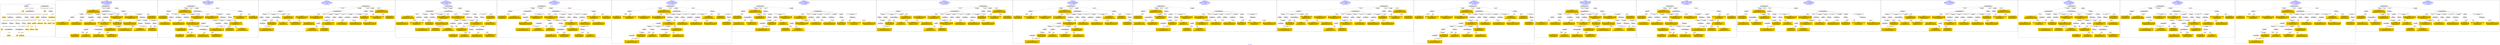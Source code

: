 digraph n0 {
fontcolor="blue"
remincross="true"
label="s05-met.json"
subgraph cluster_0 {
label="1-correct model"
n2[style="filled",color="white",fillcolor="lightgray",label="E12_Production1"];
n3[style="filled",color="white",fillcolor="lightgray",label="E21_Person1"];
n4[style="filled",color="white",fillcolor="lightgray",label="E55_Type3"];
n5[style="filled",color="white",fillcolor="lightgray",label="E52_Time-Span1"];
n6[style="filled",color="white",fillcolor="lightgray",label="E53_Place1"];
n7[style="filled",color="white",fillcolor="lightgray",label="E82_Actor_Appellation1"];
n8[shape="plaintext",style="filled",fillcolor="gold",label="Person URI"];
n9[style="filled",color="white",fillcolor="lightgray",label="E22_Man-Made_Object1"];
n10[style="filled",color="white",fillcolor="lightgray",label="E8_Acquisition1"];
n11[style="filled",color="white",fillcolor="lightgray",label="E55_Type1"];
n12[style="filled",color="white",fillcolor="lightgray",label="E55_Type2"];
n13[shape="plaintext",style="filled",fillcolor="gold",label="Description"];
n14[style="filled",color="white",fillcolor="lightgray",label="E54_Dimension1"];
n15[shape="plaintext",style="filled",fillcolor="gold",label="Object URI"];
n16[style="filled",color="white",fillcolor="lightgray",label="E33_Linguistic_Object1"];
n17[style="filled",color="white",fillcolor="lightgray",label="E55_Type4"];
n18[shape="plaintext",style="filled",fillcolor="gold",label="values"];
n19[style="filled",color="white",fillcolor="lightgray",label="E38_Image1"];
n20[shape="plaintext",style="filled",fillcolor="gold",label="image"];
n21[style="filled",color="white",fillcolor="lightgray",label="E44_Place_Appellation1"];
n22[shape="plaintext",style="filled",fillcolor="gold",label="Geography"];
n23[shape="plaintext",style="filled",fillcolor="gold",label="Date"];
n24[shape="plaintext",style="filled",fillcolor="gold",label="values"];
n25[shape="plaintext",style="filled",fillcolor="gold",label="Classification URI"];
n26[shape="plaintext",style="filled",fillcolor="gold",label="Classification"];
n27[shape="plaintext",style="filled",fillcolor="gold",label="Culture URI"];
n28[shape="plaintext",style="filled",fillcolor="gold",label="Culture"];
n29[shape="plaintext",style="filled",fillcolor="gold",label="Medium URI"];
n30[shape="plaintext",style="filled",fillcolor="gold",label="Medium"];
n31[shape="plaintext",style="filled",fillcolor="gold",label="ProvenanceTypeURI"];
n32[shape="plaintext",style="filled",fillcolor="gold",label="Appellation URI"];
n33[shape="plaintext",style="filled",fillcolor="gold",label="Who"];
n34[shape="plaintext",style="filled",fillcolor="gold",label="Credit Line"];
}
subgraph cluster_1 {
label="candidate 0\nlink coherence:0.8709677419354839\nnode coherence:0.9354838709677419\nconfidence:0.45744964681536143\nmapping score:0.510607468890664\ncost:30.99919\n-precision:0.61-recall:0.59"
n36[style="filled",color="white",fillcolor="lightgray",label="E12_Production1"];
n37[style="filled",color="white",fillcolor="lightgray",label="E21_Person1"];
n38[style="filled",color="white",fillcolor="lightgray",label="E52_Time-Span2"];
n39[style="filled",color="white",fillcolor="lightgray",label="E55_Type1"];
n40[style="filled",color="white",fillcolor="lightgray",label="E74_Group1"];
n41[style="filled",color="white",fillcolor="lightgray",label="E82_Actor_Appellation1"];
n42[style="filled",color="white",fillcolor="lightgray",label="E22_Man-Made_Object1"];
n43[style="filled",color="white",fillcolor="lightgray",label="E35_Title1"];
n44[style="filled",color="white",fillcolor="lightgray",label="E38_Image1"];
n45[style="filled",color="white",fillcolor="lightgray",label="E54_Dimension1"];
n46[style="filled",color="white",fillcolor="lightgray",label="E55_Type2"];
n47[style="filled",color="white",fillcolor="lightgray",label="E8_Acquisition1"];
n48[style="filled",color="white",fillcolor="lightgray",label="E33_Linguistic_Object1"];
n49[style="filled",color="white",fillcolor="lightgray",label="E55_Type3"];
n50[shape="plaintext",style="filled",fillcolor="gold",label="Culture URI\n[E55_Type,classLink,0.474]\n[E74_Group,classLink,0.336]\n[E57_Material,classLink,0.13]\n[E55_Type,label,0.06]"];
n51[shape="plaintext",style="filled",fillcolor="gold",label="Geography\n[E12_Production,P3_has_note,0.389]\n[E33_Linguistic_Object,P3_has_note,0.251]\n[E35_Title,label,0.196]\n[E22_Man-Made_Object,P3_has_note,0.163]"];
n52[shape="plaintext",style="filled",fillcolor="gold",label="image\n[E38_Image,classLink,0.604]\n[E78_Collection,classLink,0.175]\n[E22_Man-Made_Object,classLink,0.157]\n[E21_Person,classLink,0.063]"];
n53[shape="plaintext",style="filled",fillcolor="gold",label="Culture\n[E74_Group,label,0.516]\n[E74_Group,classLink,0.273]\n[E55_Type,label,0.123]\n[E8_Acquisition,P3_has_note,0.088]"];
n54[shape="plaintext",style="filled",fillcolor="gold",label="values\n[E22_Man-Made_Object,P3_has_note,0.27]\n[E33_Linguistic_Object,P3_has_note,0.268]\n[E73_Information_Object,P3_has_note,0.236]\n[E8_Acquisition,P3_has_note,0.226]"];
n55[shape="plaintext",style="filled",fillcolor="gold",label="Classification\n[E55_Type,classLink,0.369]\n[E55_Type,label,0.346]\n[E31_Document,classLink,0.148]\n[E33_Linguistic_Object,P3_has_note,0.137]"];
n56[shape="plaintext",style="filled",fillcolor="gold",label="values\n[E54_Dimension,P3_has_note,0.736]\n[E22_Man-Made_Object,classLink,0.114]\n[E22_Man-Made_Object,P3_has_note,0.08]\n[E34_Inscription,P3_has_note,0.071]"];
n57[shape="plaintext",style="filled",fillcolor="gold",label="Object URI\n[E22_Man-Made_Object,classLink,0.857]\n[E22_Man-Made_Object,P3_has_note,0.051]\n[E30_Right,P3_has_note,0.048]\n[E35_Title,label,0.044]"];
n58[shape="plaintext",style="filled",fillcolor="gold",label="Medium URI\n[E55_Type,classLink,0.394]\n[E57_Material,classLink,0.387]\n[E74_Group,classLink,0.186]\n[E55_Type,label,0.032]"];
n59[shape="plaintext",style="filled",fillcolor="gold",label="Who\n[E82_Actor_Appellation,label,0.552]\n[E30_Right,P3_has_note,0.153]\n[E8_Acquisition,P3_has_note,0.149]\n[E22_Man-Made_Object,classLink,0.146]"];
n60[shape="plaintext",style="filled",fillcolor="gold",label="Credit Line\n[E30_Right,P3_has_note,0.418]\n[E8_Acquisition,P3_has_note,0.389]\n[E22_Man-Made_Object,P3_has_note,0.099]\n[E33_Linguistic_Object,P3_has_note,0.094]"];
n61[shape="plaintext",style="filled",fillcolor="gold",label="Appellation URI\n[E82_Actor_Appellation,classLink,0.875]\n[E21_Person,classLink,0.067]\n[E39_Actor,classLink,0.044]\n[E30_Right,P3_has_note,0.014]"];
n62[shape="plaintext",style="filled",fillcolor="gold",label="Date\n[E52_Time-Span,P82_at_some_time_within,0.354]\n[E52_Time-Span,label,0.289]\n[E52_Time-Span,P82a_begin_of_the_begin,0.246]\n[E52_Time-Span,P82b_end_of_the_end,0.111]"];
n63[shape="plaintext",style="filled",fillcolor="gold",label="Classification URI\n[E55_Type,classLink,0.544]\n[E55_Type,label,0.163]\n[E74_Group,classLink,0.15]\n[E57_Material,classLink,0.142]"];
n64[shape="plaintext",style="filled",fillcolor="gold",label="ProvenanceTypeURI\n[E55_Type,classLink,0.676]\n[E74_Group,classLink,0.16]\n[E57_Material,classLink,0.143]\n[E55_Type,label,0.022]"];
n65[shape="plaintext",style="filled",fillcolor="gold",label="Description\n[E22_Man-Made_Object,P3_has_note,0.316]\n[E73_Information_Object,P3_has_note,0.294]\n[E33_Linguistic_Object,P3_has_note,0.276]\n[E35_Title,label,0.115]"];
n66[shape="plaintext",style="filled",fillcolor="gold",label="Person URI\n[E21_Person,classLink,0.369]\n[E82_Actor_Appellation,classLink,0.316]\n[E39_Actor,classLink,0.238]\n[E30_Right,P3_has_note,0.076]"];
n67[shape="plaintext",style="filled",fillcolor="gold",label="Medium\n[E29_Design_or_Procedure,P3_has_note,0.332]\n[E57_Material,label,0.255]\n[E55_Type,label,0.243]\n[E57_Material,classLink,0.17]"];
}
subgraph cluster_2 {
label="candidate 1\nlink coherence:0.8709677419354839\nnode coherence:0.9354838709677419\nconfidence:0.45744964681536143\nmapping score:0.510607468890664\ncost:30.99922\n-precision:0.61-recall:0.59"
n69[style="filled",color="white",fillcolor="lightgray",label="E12_Production1"];
n70[style="filled",color="white",fillcolor="lightgray",label="E21_Person1"];
n71[style="filled",color="white",fillcolor="lightgray",label="E52_Time-Span2"];
n72[style="filled",color="white",fillcolor="lightgray",label="E55_Type1"];
n73[style="filled",color="white",fillcolor="lightgray",label="E74_Group1"];
n74[style="filled",color="white",fillcolor="lightgray",label="E82_Actor_Appellation1"];
n75[style="filled",color="white",fillcolor="lightgray",label="E22_Man-Made_Object1"];
n76[style="filled",color="white",fillcolor="lightgray",label="E35_Title1"];
n77[style="filled",color="white",fillcolor="lightgray",label="E38_Image1"];
n78[style="filled",color="white",fillcolor="lightgray",label="E54_Dimension1"];
n79[style="filled",color="white",fillcolor="lightgray",label="E8_Acquisition1"];
n80[style="filled",color="white",fillcolor="lightgray",label="E33_Linguistic_Object1"];
n81[style="filled",color="white",fillcolor="lightgray",label="E55_Type2"];
n82[style="filled",color="white",fillcolor="lightgray",label="E55_Type3"];
n83[shape="plaintext",style="filled",fillcolor="gold",label="Culture URI\n[E55_Type,classLink,0.474]\n[E74_Group,classLink,0.336]\n[E57_Material,classLink,0.13]\n[E55_Type,label,0.06]"];
n84[shape="plaintext",style="filled",fillcolor="gold",label="Geography\n[E12_Production,P3_has_note,0.389]\n[E33_Linguistic_Object,P3_has_note,0.251]\n[E35_Title,label,0.196]\n[E22_Man-Made_Object,P3_has_note,0.163]"];
n85[shape="plaintext",style="filled",fillcolor="gold",label="image\n[E38_Image,classLink,0.604]\n[E78_Collection,classLink,0.175]\n[E22_Man-Made_Object,classLink,0.157]\n[E21_Person,classLink,0.063]"];
n86[shape="plaintext",style="filled",fillcolor="gold",label="Culture\n[E74_Group,label,0.516]\n[E74_Group,classLink,0.273]\n[E55_Type,label,0.123]\n[E8_Acquisition,P3_has_note,0.088]"];
n87[shape="plaintext",style="filled",fillcolor="gold",label="values\n[E22_Man-Made_Object,P3_has_note,0.27]\n[E33_Linguistic_Object,P3_has_note,0.268]\n[E73_Information_Object,P3_has_note,0.236]\n[E8_Acquisition,P3_has_note,0.226]"];
n88[shape="plaintext",style="filled",fillcolor="gold",label="Classification\n[E55_Type,classLink,0.369]\n[E55_Type,label,0.346]\n[E31_Document,classLink,0.148]\n[E33_Linguistic_Object,P3_has_note,0.137]"];
n89[shape="plaintext",style="filled",fillcolor="gold",label="values\n[E54_Dimension,P3_has_note,0.736]\n[E22_Man-Made_Object,classLink,0.114]\n[E22_Man-Made_Object,P3_has_note,0.08]\n[E34_Inscription,P3_has_note,0.071]"];
n90[shape="plaintext",style="filled",fillcolor="gold",label="Object URI\n[E22_Man-Made_Object,classLink,0.857]\n[E22_Man-Made_Object,P3_has_note,0.051]\n[E30_Right,P3_has_note,0.048]\n[E35_Title,label,0.044]"];
n91[shape="plaintext",style="filled",fillcolor="gold",label="Medium URI\n[E55_Type,classLink,0.394]\n[E57_Material,classLink,0.387]\n[E74_Group,classLink,0.186]\n[E55_Type,label,0.032]"];
n92[shape="plaintext",style="filled",fillcolor="gold",label="Who\n[E82_Actor_Appellation,label,0.552]\n[E30_Right,P3_has_note,0.153]\n[E8_Acquisition,P3_has_note,0.149]\n[E22_Man-Made_Object,classLink,0.146]"];
n93[shape="plaintext",style="filled",fillcolor="gold",label="Credit Line\n[E30_Right,P3_has_note,0.418]\n[E8_Acquisition,P3_has_note,0.389]\n[E22_Man-Made_Object,P3_has_note,0.099]\n[E33_Linguistic_Object,P3_has_note,0.094]"];
n94[shape="plaintext",style="filled",fillcolor="gold",label="Appellation URI\n[E82_Actor_Appellation,classLink,0.875]\n[E21_Person,classLink,0.067]\n[E39_Actor,classLink,0.044]\n[E30_Right,P3_has_note,0.014]"];
n95[shape="plaintext",style="filled",fillcolor="gold",label="Date\n[E52_Time-Span,P82_at_some_time_within,0.354]\n[E52_Time-Span,label,0.289]\n[E52_Time-Span,P82a_begin_of_the_begin,0.246]\n[E52_Time-Span,P82b_end_of_the_end,0.111]"];
n96[shape="plaintext",style="filled",fillcolor="gold",label="Classification URI\n[E55_Type,classLink,0.544]\n[E55_Type,label,0.163]\n[E74_Group,classLink,0.15]\n[E57_Material,classLink,0.142]"];
n97[shape="plaintext",style="filled",fillcolor="gold",label="ProvenanceTypeURI\n[E55_Type,classLink,0.676]\n[E74_Group,classLink,0.16]\n[E57_Material,classLink,0.143]\n[E55_Type,label,0.022]"];
n98[shape="plaintext",style="filled",fillcolor="gold",label="Description\n[E22_Man-Made_Object,P3_has_note,0.316]\n[E73_Information_Object,P3_has_note,0.294]\n[E33_Linguistic_Object,P3_has_note,0.276]\n[E35_Title,label,0.115]"];
n99[shape="plaintext",style="filled",fillcolor="gold",label="Person URI\n[E21_Person,classLink,0.369]\n[E82_Actor_Appellation,classLink,0.316]\n[E39_Actor,classLink,0.238]\n[E30_Right,P3_has_note,0.076]"];
n100[shape="plaintext",style="filled",fillcolor="gold",label="Medium\n[E29_Design_or_Procedure,P3_has_note,0.332]\n[E57_Material,label,0.255]\n[E55_Type,label,0.243]\n[E57_Material,classLink,0.17]"];
}
subgraph cluster_3 {
label="candidate 10\nlink coherence:0.84375\nnode coherence:0.9354838709677419\nconfidence:0.45354161773352497\nmapping score:0.5093047925300519\ncost:31.99927\n-precision:0.5-recall:0.5"
n102[style="filled",color="white",fillcolor="lightgray",label="E12_Production1"];
n103[style="filled",color="white",fillcolor="lightgray",label="E55_Type1"];
n104[style="filled",color="white",fillcolor="lightgray",label="E21_Person1"];
n105[style="filled",color="white",fillcolor="lightgray",label="E67_Birth1"];
n106[style="filled",color="white",fillcolor="lightgray",label="E74_Group1"];
n107[style="filled",color="white",fillcolor="lightgray",label="E82_Actor_Appellation1"];
n108[style="filled",color="white",fillcolor="lightgray",label="E22_Man-Made_Object1"];
n109[style="filled",color="white",fillcolor="lightgray",label="E35_Title1"];
n110[style="filled",color="white",fillcolor="lightgray",label="E38_Image1"];
n111[style="filled",color="white",fillcolor="lightgray",label="E54_Dimension1"];
n112[style="filled",color="white",fillcolor="lightgray",label="E8_Acquisition1"];
n113[style="filled",color="white",fillcolor="lightgray",label="E33_Linguistic_Object1"];
n114[style="filled",color="white",fillcolor="lightgray",label="E55_Type2"];
n115[style="filled",color="white",fillcolor="lightgray",label="E55_Type3"];
n116[style="filled",color="white",fillcolor="lightgray",label="E52_Time-Span1"];
n117[shape="plaintext",style="filled",fillcolor="gold",label="Medium URI\n[E55_Type,classLink,0.394]\n[E57_Material,classLink,0.387]\n[E74_Group,classLink,0.186]\n[E55_Type,label,0.032]"];
n118[shape="plaintext",style="filled",fillcolor="gold",label="Geography\n[E12_Production,P3_has_note,0.389]\n[E33_Linguistic_Object,P3_has_note,0.251]\n[E35_Title,label,0.196]\n[E22_Man-Made_Object,P3_has_note,0.163]"];
n119[shape="plaintext",style="filled",fillcolor="gold",label="image\n[E38_Image,classLink,0.604]\n[E78_Collection,classLink,0.175]\n[E22_Man-Made_Object,classLink,0.157]\n[E21_Person,classLink,0.063]"];
n120[shape="plaintext",style="filled",fillcolor="gold",label="Culture\n[E74_Group,label,0.516]\n[E74_Group,classLink,0.273]\n[E55_Type,label,0.123]\n[E8_Acquisition,P3_has_note,0.088]"];
n121[shape="plaintext",style="filled",fillcolor="gold",label="values\n[E22_Man-Made_Object,P3_has_note,0.27]\n[E33_Linguistic_Object,P3_has_note,0.268]\n[E73_Information_Object,P3_has_note,0.236]\n[E8_Acquisition,P3_has_note,0.226]"];
n122[shape="plaintext",style="filled",fillcolor="gold",label="Classification\n[E55_Type,classLink,0.369]\n[E55_Type,label,0.346]\n[E31_Document,classLink,0.148]\n[E33_Linguistic_Object,P3_has_note,0.137]"];
n123[shape="plaintext",style="filled",fillcolor="gold",label="values\n[E54_Dimension,P3_has_note,0.736]\n[E22_Man-Made_Object,classLink,0.114]\n[E22_Man-Made_Object,P3_has_note,0.08]\n[E34_Inscription,P3_has_note,0.071]"];
n124[shape="plaintext",style="filled",fillcolor="gold",label="Object URI\n[E22_Man-Made_Object,classLink,0.857]\n[E22_Man-Made_Object,P3_has_note,0.051]\n[E30_Right,P3_has_note,0.048]\n[E35_Title,label,0.044]"];
n125[shape="plaintext",style="filled",fillcolor="gold",label="Date\n[E52_Time-Span,P82_at_some_time_within,0.354]\n[E52_Time-Span,label,0.289]\n[E52_Time-Span,P82a_begin_of_the_begin,0.246]\n[E52_Time-Span,P82b_end_of_the_end,0.111]"];
n126[shape="plaintext",style="filled",fillcolor="gold",label="Culture URI\n[E55_Type,classLink,0.474]\n[E74_Group,classLink,0.336]\n[E57_Material,classLink,0.13]\n[E55_Type,label,0.06]"];
n127[shape="plaintext",style="filled",fillcolor="gold",label="Who\n[E82_Actor_Appellation,label,0.552]\n[E30_Right,P3_has_note,0.153]\n[E8_Acquisition,P3_has_note,0.149]\n[E22_Man-Made_Object,classLink,0.146]"];
n128[shape="plaintext",style="filled",fillcolor="gold",label="Credit Line\n[E30_Right,P3_has_note,0.418]\n[E8_Acquisition,P3_has_note,0.389]\n[E22_Man-Made_Object,P3_has_note,0.099]\n[E33_Linguistic_Object,P3_has_note,0.094]"];
n129[shape="plaintext",style="filled",fillcolor="gold",label="Appellation URI\n[E82_Actor_Appellation,classLink,0.875]\n[E21_Person,classLink,0.067]\n[E39_Actor,classLink,0.044]\n[E30_Right,P3_has_note,0.014]"];
n130[shape="plaintext",style="filled",fillcolor="gold",label="Classification URI\n[E55_Type,classLink,0.544]\n[E55_Type,label,0.163]\n[E74_Group,classLink,0.15]\n[E57_Material,classLink,0.142]"];
n131[shape="plaintext",style="filled",fillcolor="gold",label="ProvenanceTypeURI\n[E55_Type,classLink,0.676]\n[E74_Group,classLink,0.16]\n[E57_Material,classLink,0.143]\n[E55_Type,label,0.022]"];
n132[shape="plaintext",style="filled",fillcolor="gold",label="Description\n[E22_Man-Made_Object,P3_has_note,0.316]\n[E73_Information_Object,P3_has_note,0.294]\n[E33_Linguistic_Object,P3_has_note,0.276]\n[E35_Title,label,0.115]"];
n133[shape="plaintext",style="filled",fillcolor="gold",label="Person URI\n[E21_Person,classLink,0.369]\n[E82_Actor_Appellation,classLink,0.316]\n[E39_Actor,classLink,0.238]\n[E30_Right,P3_has_note,0.076]"];
n134[shape="plaintext",style="filled",fillcolor="gold",label="Medium\n[E29_Design_or_Procedure,P3_has_note,0.332]\n[E57_Material,label,0.255]\n[E55_Type,label,0.243]\n[E57_Material,classLink,0.17]"];
}
subgraph cluster_4 {
label="candidate 11\nlink coherence:0.84375\nnode coherence:0.9354838709677419\nconfidence:0.45354161773352497\nmapping score:0.5093047925300519\ncost:130.99919\n-precision:0.59-recall:0.59"
n136[style="filled",color="white",fillcolor="lightgray",label="E12_Production1"];
n137[style="filled",color="white",fillcolor="lightgray",label="E21_Person1"];
n138[style="filled",color="white",fillcolor="lightgray",label="E52_Time-Span2"];
n139[style="filled",color="white",fillcolor="lightgray",label="E55_Type1"];
n140[style="filled",color="white",fillcolor="lightgray",label="E74_Group1"];
n141[style="filled",color="white",fillcolor="lightgray",label="E82_Actor_Appellation1"];
n142[style="filled",color="white",fillcolor="lightgray",label="E22_Man-Made_Object1"];
n143[style="filled",color="white",fillcolor="lightgray",label="E35_Title1"];
n144[style="filled",color="white",fillcolor="lightgray",label="E38_Image1"];
n145[style="filled",color="white",fillcolor="lightgray",label="E54_Dimension1"];
n146[style="filled",color="white",fillcolor="lightgray",label="E55_Type2"];
n147[style="filled",color="white",fillcolor="lightgray",label="E8_Acquisition1"];
n148[style="filled",color="white",fillcolor="lightgray",label="E33_Linguistic_Object1"];
n149[style="filled",color="white",fillcolor="lightgray",label="E55_Type3"];
n150[style="filled",color="white",fillcolor="lightgray",label="E33_Linguistic_Object2"];
n151[shape="plaintext",style="filled",fillcolor="gold",label="Medium URI\n[E55_Type,classLink,0.394]\n[E57_Material,classLink,0.387]\n[E74_Group,classLink,0.186]\n[E55_Type,label,0.032]"];
n152[shape="plaintext",style="filled",fillcolor="gold",label="Geography\n[E12_Production,P3_has_note,0.389]\n[E33_Linguistic_Object,P3_has_note,0.251]\n[E35_Title,label,0.196]\n[E22_Man-Made_Object,P3_has_note,0.163]"];
n153[shape="plaintext",style="filled",fillcolor="gold",label="image\n[E38_Image,classLink,0.604]\n[E78_Collection,classLink,0.175]\n[E22_Man-Made_Object,classLink,0.157]\n[E21_Person,classLink,0.063]"];
n154[shape="plaintext",style="filled",fillcolor="gold",label="Culture\n[E74_Group,label,0.516]\n[E74_Group,classLink,0.273]\n[E55_Type,label,0.123]\n[E8_Acquisition,P3_has_note,0.088]"];
n155[shape="plaintext",style="filled",fillcolor="gold",label="values\n[E22_Man-Made_Object,P3_has_note,0.27]\n[E33_Linguistic_Object,P3_has_note,0.268]\n[E73_Information_Object,P3_has_note,0.236]\n[E8_Acquisition,P3_has_note,0.226]"];
n156[shape="plaintext",style="filled",fillcolor="gold",label="Classification\n[E55_Type,classLink,0.369]\n[E55_Type,label,0.346]\n[E31_Document,classLink,0.148]\n[E33_Linguistic_Object,P3_has_note,0.137]"];
n157[shape="plaintext",style="filled",fillcolor="gold",label="values\n[E54_Dimension,P3_has_note,0.736]\n[E22_Man-Made_Object,classLink,0.114]\n[E22_Man-Made_Object,P3_has_note,0.08]\n[E34_Inscription,P3_has_note,0.071]"];
n158[shape="plaintext",style="filled",fillcolor="gold",label="Object URI\n[E22_Man-Made_Object,classLink,0.857]\n[E22_Man-Made_Object,P3_has_note,0.051]\n[E30_Right,P3_has_note,0.048]\n[E35_Title,label,0.044]"];
n159[shape="plaintext",style="filled",fillcolor="gold",label="Culture URI\n[E55_Type,classLink,0.474]\n[E74_Group,classLink,0.336]\n[E57_Material,classLink,0.13]\n[E55_Type,label,0.06]"];
n160[shape="plaintext",style="filled",fillcolor="gold",label="Who\n[E82_Actor_Appellation,label,0.552]\n[E30_Right,P3_has_note,0.153]\n[E8_Acquisition,P3_has_note,0.149]\n[E22_Man-Made_Object,classLink,0.146]"];
n161[shape="plaintext",style="filled",fillcolor="gold",label="Appellation URI\n[E82_Actor_Appellation,classLink,0.875]\n[E21_Person,classLink,0.067]\n[E39_Actor,classLink,0.044]\n[E30_Right,P3_has_note,0.014]"];
n162[shape="plaintext",style="filled",fillcolor="gold",label="Date\n[E52_Time-Span,P82_at_some_time_within,0.354]\n[E52_Time-Span,label,0.289]\n[E52_Time-Span,P82a_begin_of_the_begin,0.246]\n[E52_Time-Span,P82b_end_of_the_end,0.111]"];
n163[shape="plaintext",style="filled",fillcolor="gold",label="Classification URI\n[E55_Type,classLink,0.544]\n[E55_Type,label,0.163]\n[E74_Group,classLink,0.15]\n[E57_Material,classLink,0.142]"];
n164[shape="plaintext",style="filled",fillcolor="gold",label="ProvenanceTypeURI\n[E55_Type,classLink,0.676]\n[E74_Group,classLink,0.16]\n[E57_Material,classLink,0.143]\n[E55_Type,label,0.022]"];
n165[shape="plaintext",style="filled",fillcolor="gold",label="Description\n[E22_Man-Made_Object,P3_has_note,0.316]\n[E73_Information_Object,P3_has_note,0.294]\n[E33_Linguistic_Object,P3_has_note,0.276]\n[E35_Title,label,0.115]"];
n166[shape="plaintext",style="filled",fillcolor="gold",label="Credit Line\n[E30_Right,P3_has_note,0.418]\n[E8_Acquisition,P3_has_note,0.389]\n[E22_Man-Made_Object,P3_has_note,0.099]\n[E33_Linguistic_Object,P3_has_note,0.094]"];
n167[shape="plaintext",style="filled",fillcolor="gold",label="Person URI\n[E21_Person,classLink,0.369]\n[E82_Actor_Appellation,classLink,0.316]\n[E39_Actor,classLink,0.238]\n[E30_Right,P3_has_note,0.076]"];
n168[shape="plaintext",style="filled",fillcolor="gold",label="Medium\n[E29_Design_or_Procedure,P3_has_note,0.332]\n[E57_Material,label,0.255]\n[E55_Type,label,0.243]\n[E57_Material,classLink,0.17]"];
}
subgraph cluster_5 {
label="candidate 12\nlink coherence:0.84375\nnode coherence:0.9354838709677419\nconfidence:0.45354161773352497\nmapping score:0.5093047925300519\ncost:130.99922\n-precision:0.56-recall:0.56"
n170[style="filled",color="white",fillcolor="lightgray",label="E12_Production1"];
n171[style="filled",color="white",fillcolor="lightgray",label="E21_Person1"];
n172[style="filled",color="white",fillcolor="lightgray",label="E52_Time-Span2"];
n173[style="filled",color="white",fillcolor="lightgray",label="E55_Type1"];
n174[style="filled",color="white",fillcolor="lightgray",label="E74_Group1"];
n175[style="filled",color="white",fillcolor="lightgray",label="E82_Actor_Appellation1"];
n176[style="filled",color="white",fillcolor="lightgray",label="E22_Man-Made_Object1"];
n177[style="filled",color="white",fillcolor="lightgray",label="E35_Title1"];
n178[style="filled",color="white",fillcolor="lightgray",label="E38_Image1"];
n179[style="filled",color="white",fillcolor="lightgray",label="E54_Dimension1"];
n180[style="filled",color="white",fillcolor="lightgray",label="E8_Acquisition1"];
n181[style="filled",color="white",fillcolor="lightgray",label="E33_Linguistic_Object1"];
n182[style="filled",color="white",fillcolor="lightgray",label="E55_Type2"];
n183[style="filled",color="white",fillcolor="lightgray",label="E55_Type3"];
n184[style="filled",color="white",fillcolor="lightgray",label="E33_Linguistic_Object2"];
n185[shape="plaintext",style="filled",fillcolor="gold",label="Medium URI\n[E55_Type,classLink,0.394]\n[E57_Material,classLink,0.387]\n[E74_Group,classLink,0.186]\n[E55_Type,label,0.032]"];
n186[shape="plaintext",style="filled",fillcolor="gold",label="Geography\n[E12_Production,P3_has_note,0.389]\n[E33_Linguistic_Object,P3_has_note,0.251]\n[E35_Title,label,0.196]\n[E22_Man-Made_Object,P3_has_note,0.163]"];
n187[shape="plaintext",style="filled",fillcolor="gold",label="image\n[E38_Image,classLink,0.604]\n[E78_Collection,classLink,0.175]\n[E22_Man-Made_Object,classLink,0.157]\n[E21_Person,classLink,0.063]"];
n188[shape="plaintext",style="filled",fillcolor="gold",label="Culture\n[E74_Group,label,0.516]\n[E74_Group,classLink,0.273]\n[E55_Type,label,0.123]\n[E8_Acquisition,P3_has_note,0.088]"];
n189[shape="plaintext",style="filled",fillcolor="gold",label="values\n[E22_Man-Made_Object,P3_has_note,0.27]\n[E33_Linguistic_Object,P3_has_note,0.268]\n[E73_Information_Object,P3_has_note,0.236]\n[E8_Acquisition,P3_has_note,0.226]"];
n190[shape="plaintext",style="filled",fillcolor="gold",label="Classification\n[E55_Type,classLink,0.369]\n[E55_Type,label,0.346]\n[E31_Document,classLink,0.148]\n[E33_Linguistic_Object,P3_has_note,0.137]"];
n191[shape="plaintext",style="filled",fillcolor="gold",label="values\n[E54_Dimension,P3_has_note,0.736]\n[E22_Man-Made_Object,classLink,0.114]\n[E22_Man-Made_Object,P3_has_note,0.08]\n[E34_Inscription,P3_has_note,0.071]"];
n192[shape="plaintext",style="filled",fillcolor="gold",label="Object URI\n[E22_Man-Made_Object,classLink,0.857]\n[E22_Man-Made_Object,P3_has_note,0.051]\n[E30_Right,P3_has_note,0.048]\n[E35_Title,label,0.044]"];
n193[shape="plaintext",style="filled",fillcolor="gold",label="Culture URI\n[E55_Type,classLink,0.474]\n[E74_Group,classLink,0.336]\n[E57_Material,classLink,0.13]\n[E55_Type,label,0.06]"];
n194[shape="plaintext",style="filled",fillcolor="gold",label="Who\n[E82_Actor_Appellation,label,0.552]\n[E30_Right,P3_has_note,0.153]\n[E8_Acquisition,P3_has_note,0.149]\n[E22_Man-Made_Object,classLink,0.146]"];
n195[shape="plaintext",style="filled",fillcolor="gold",label="Appellation URI\n[E82_Actor_Appellation,classLink,0.875]\n[E21_Person,classLink,0.067]\n[E39_Actor,classLink,0.044]\n[E30_Right,P3_has_note,0.014]"];
n196[shape="plaintext",style="filled",fillcolor="gold",label="Date\n[E52_Time-Span,P82_at_some_time_within,0.354]\n[E52_Time-Span,label,0.289]\n[E52_Time-Span,P82a_begin_of_the_begin,0.246]\n[E52_Time-Span,P82b_end_of_the_end,0.111]"];
n197[shape="plaintext",style="filled",fillcolor="gold",label="Classification URI\n[E55_Type,classLink,0.544]\n[E55_Type,label,0.163]\n[E74_Group,classLink,0.15]\n[E57_Material,classLink,0.142]"];
n198[shape="plaintext",style="filled",fillcolor="gold",label="ProvenanceTypeURI\n[E55_Type,classLink,0.676]\n[E74_Group,classLink,0.16]\n[E57_Material,classLink,0.143]\n[E55_Type,label,0.022]"];
n199[shape="plaintext",style="filled",fillcolor="gold",label="Description\n[E22_Man-Made_Object,P3_has_note,0.316]\n[E73_Information_Object,P3_has_note,0.294]\n[E33_Linguistic_Object,P3_has_note,0.276]\n[E35_Title,label,0.115]"];
n200[shape="plaintext",style="filled",fillcolor="gold",label="Credit Line\n[E30_Right,P3_has_note,0.418]\n[E8_Acquisition,P3_has_note,0.389]\n[E22_Man-Made_Object,P3_has_note,0.099]\n[E33_Linguistic_Object,P3_has_note,0.094]"];
n201[shape="plaintext",style="filled",fillcolor="gold",label="Person URI\n[E21_Person,classLink,0.369]\n[E82_Actor_Appellation,classLink,0.316]\n[E39_Actor,classLink,0.238]\n[E30_Right,P3_has_note,0.076]"];
n202[shape="plaintext",style="filled",fillcolor="gold",label="Medium\n[E29_Design_or_Procedure,P3_has_note,0.332]\n[E57_Material,label,0.255]\n[E55_Type,label,0.243]\n[E57_Material,classLink,0.17]"];
}
subgraph cluster_6 {
label="candidate 13\nlink coherence:0.84375\nnode coherence:0.9354838709677419\nconfidence:0.45354161773352497\nmapping score:0.5093047925300519\ncost:130.99924\n-precision:0.53-recall:0.53"
n204[style="filled",color="white",fillcolor="lightgray",label="E12_Production1"];
n205[style="filled",color="white",fillcolor="lightgray",label="E21_Person1"];
n206[style="filled",color="white",fillcolor="lightgray",label="E67_Birth1"];
n207[style="filled",color="white",fillcolor="lightgray",label="E74_Group1"];
n208[style="filled",color="white",fillcolor="lightgray",label="E82_Actor_Appellation1"];
n209[style="filled",color="white",fillcolor="lightgray",label="E22_Man-Made_Object1"];
n210[style="filled",color="white",fillcolor="lightgray",label="E35_Title1"];
n211[style="filled",color="white",fillcolor="lightgray",label="E38_Image1"];
n212[style="filled",color="white",fillcolor="lightgray",label="E54_Dimension1"];
n213[style="filled",color="white",fillcolor="lightgray",label="E8_Acquisition1"];
n214[style="filled",color="white",fillcolor="lightgray",label="E33_Linguistic_Object2"];
n215[style="filled",color="white",fillcolor="lightgray",label="E55_Type1"];
n216[style="filled",color="white",fillcolor="lightgray",label="E55_Type2"];
n217[style="filled",color="white",fillcolor="lightgray",label="E52_Time-Span1"];
n218[style="filled",color="white",fillcolor="lightgray",label="E55_Type3"];
n219[shape="plaintext",style="filled",fillcolor="gold",label="Medium URI\n[E55_Type,classLink,0.394]\n[E57_Material,classLink,0.387]\n[E74_Group,classLink,0.186]\n[E55_Type,label,0.032]"];
n220[shape="plaintext",style="filled",fillcolor="gold",label="Geography\n[E12_Production,P3_has_note,0.389]\n[E33_Linguistic_Object,P3_has_note,0.251]\n[E35_Title,label,0.196]\n[E22_Man-Made_Object,P3_has_note,0.163]"];
n221[shape="plaintext",style="filled",fillcolor="gold",label="image\n[E38_Image,classLink,0.604]\n[E78_Collection,classLink,0.175]\n[E22_Man-Made_Object,classLink,0.157]\n[E21_Person,classLink,0.063]"];
n222[shape="plaintext",style="filled",fillcolor="gold",label="Culture\n[E74_Group,label,0.516]\n[E74_Group,classLink,0.273]\n[E55_Type,label,0.123]\n[E8_Acquisition,P3_has_note,0.088]"];
n223[shape="plaintext",style="filled",fillcolor="gold",label="values\n[E22_Man-Made_Object,P3_has_note,0.27]\n[E33_Linguistic_Object,P3_has_note,0.268]\n[E73_Information_Object,P3_has_note,0.236]\n[E8_Acquisition,P3_has_note,0.226]"];
n224[shape="plaintext",style="filled",fillcolor="gold",label="Classification\n[E55_Type,classLink,0.369]\n[E55_Type,label,0.346]\n[E31_Document,classLink,0.148]\n[E33_Linguistic_Object,P3_has_note,0.137]"];
n225[shape="plaintext",style="filled",fillcolor="gold",label="values\n[E54_Dimension,P3_has_note,0.736]\n[E22_Man-Made_Object,classLink,0.114]\n[E22_Man-Made_Object,P3_has_note,0.08]\n[E34_Inscription,P3_has_note,0.071]"];
n226[shape="plaintext",style="filled",fillcolor="gold",label="Object URI\n[E22_Man-Made_Object,classLink,0.857]\n[E22_Man-Made_Object,P3_has_note,0.051]\n[E30_Right,P3_has_note,0.048]\n[E35_Title,label,0.044]"];
n227[shape="plaintext",style="filled",fillcolor="gold",label="Date\n[E52_Time-Span,P82_at_some_time_within,0.354]\n[E52_Time-Span,label,0.289]\n[E52_Time-Span,P82a_begin_of_the_begin,0.246]\n[E52_Time-Span,P82b_end_of_the_end,0.111]"];
n228[shape="plaintext",style="filled",fillcolor="gold",label="Culture URI\n[E55_Type,classLink,0.474]\n[E74_Group,classLink,0.336]\n[E57_Material,classLink,0.13]\n[E55_Type,label,0.06]"];
n229[shape="plaintext",style="filled",fillcolor="gold",label="Who\n[E82_Actor_Appellation,label,0.552]\n[E30_Right,P3_has_note,0.153]\n[E8_Acquisition,P3_has_note,0.149]\n[E22_Man-Made_Object,classLink,0.146]"];
n230[shape="plaintext",style="filled",fillcolor="gold",label="Appellation URI\n[E82_Actor_Appellation,classLink,0.875]\n[E21_Person,classLink,0.067]\n[E39_Actor,classLink,0.044]\n[E30_Right,P3_has_note,0.014]"];
n231[shape="plaintext",style="filled",fillcolor="gold",label="Classification URI\n[E55_Type,classLink,0.544]\n[E55_Type,label,0.163]\n[E74_Group,classLink,0.15]\n[E57_Material,classLink,0.142]"];
n232[shape="plaintext",style="filled",fillcolor="gold",label="ProvenanceTypeURI\n[E55_Type,classLink,0.676]\n[E74_Group,classLink,0.16]\n[E57_Material,classLink,0.143]\n[E55_Type,label,0.022]"];
n233[shape="plaintext",style="filled",fillcolor="gold",label="Description\n[E22_Man-Made_Object,P3_has_note,0.316]\n[E73_Information_Object,P3_has_note,0.294]\n[E33_Linguistic_Object,P3_has_note,0.276]\n[E35_Title,label,0.115]"];
n234[shape="plaintext",style="filled",fillcolor="gold",label="Credit Line\n[E30_Right,P3_has_note,0.418]\n[E8_Acquisition,P3_has_note,0.389]\n[E22_Man-Made_Object,P3_has_note,0.099]\n[E33_Linguistic_Object,P3_has_note,0.094]"];
n235[shape="plaintext",style="filled",fillcolor="gold",label="Person URI\n[E21_Person,classLink,0.369]\n[E82_Actor_Appellation,classLink,0.316]\n[E39_Actor,classLink,0.238]\n[E30_Right,P3_has_note,0.076]"];
n236[shape="plaintext",style="filled",fillcolor="gold",label="Medium\n[E29_Design_or_Procedure,P3_has_note,0.332]\n[E57_Material,label,0.255]\n[E55_Type,label,0.243]\n[E57_Material,classLink,0.17]"];
}
subgraph cluster_7 {
label="candidate 14\nlink coherence:0.84375\nnode coherence:0.9354838709677419\nconfidence:0.44053570108370255\nmapping score:0.504969486980111\ncost:31.99924\n-precision:0.5-recall:0.5"
n238[style="filled",color="white",fillcolor="lightgray",label="E12_Production1"];
n239[style="filled",color="white",fillcolor="lightgray",label="E55_Type1"];
n240[style="filled",color="white",fillcolor="lightgray",label="E21_Person1"];
n241[style="filled",color="white",fillcolor="lightgray",label="E67_Birth1"];
n242[style="filled",color="white",fillcolor="lightgray",label="E74_Group1"];
n243[style="filled",color="white",fillcolor="lightgray",label="E82_Actor_Appellation1"];
n244[style="filled",color="white",fillcolor="lightgray",label="E22_Man-Made_Object1"];
n245[style="filled",color="white",fillcolor="lightgray",label="E35_Title1"];
n246[style="filled",color="white",fillcolor="lightgray",label="E38_Image1"];
n247[style="filled",color="white",fillcolor="lightgray",label="E54_Dimension1"];
n248[style="filled",color="white",fillcolor="lightgray",label="E55_Type2"];
n249[style="filled",color="white",fillcolor="lightgray",label="E8_Acquisition1"];
n250[style="filled",color="white",fillcolor="lightgray",label="E33_Linguistic_Object1"];
n251[style="filled",color="white",fillcolor="lightgray",label="E55_Type3"];
n252[style="filled",color="white",fillcolor="lightgray",label="E52_Time-Span1"];
n253[shape="plaintext",style="filled",fillcolor="gold",label="Medium URI\n[E55_Type,classLink,0.394]\n[E57_Material,classLink,0.387]\n[E74_Group,classLink,0.186]\n[E55_Type,label,0.032]"];
n254[shape="plaintext",style="filled",fillcolor="gold",label="Description\n[E22_Man-Made_Object,P3_has_note,0.316]\n[E73_Information_Object,P3_has_note,0.294]\n[E33_Linguistic_Object,P3_has_note,0.276]\n[E35_Title,label,0.115]"];
n255[shape="plaintext",style="filled",fillcolor="gold",label="image\n[E38_Image,classLink,0.604]\n[E78_Collection,classLink,0.175]\n[E22_Man-Made_Object,classLink,0.157]\n[E21_Person,classLink,0.063]"];
n256[shape="plaintext",style="filled",fillcolor="gold",label="Culture\n[E74_Group,label,0.516]\n[E74_Group,classLink,0.273]\n[E55_Type,label,0.123]\n[E8_Acquisition,P3_has_note,0.088]"];
n257[shape="plaintext",style="filled",fillcolor="gold",label="values\n[E22_Man-Made_Object,P3_has_note,0.27]\n[E33_Linguistic_Object,P3_has_note,0.268]\n[E73_Information_Object,P3_has_note,0.236]\n[E8_Acquisition,P3_has_note,0.226]"];
n258[shape="plaintext",style="filled",fillcolor="gold",label="Classification\n[E55_Type,classLink,0.369]\n[E55_Type,label,0.346]\n[E31_Document,classLink,0.148]\n[E33_Linguistic_Object,P3_has_note,0.137]"];
n259[shape="plaintext",style="filled",fillcolor="gold",label="values\n[E54_Dimension,P3_has_note,0.736]\n[E22_Man-Made_Object,classLink,0.114]\n[E22_Man-Made_Object,P3_has_note,0.08]\n[E34_Inscription,P3_has_note,0.071]"];
n260[shape="plaintext",style="filled",fillcolor="gold",label="Object URI\n[E22_Man-Made_Object,classLink,0.857]\n[E22_Man-Made_Object,P3_has_note,0.051]\n[E30_Right,P3_has_note,0.048]\n[E35_Title,label,0.044]"];
n261[shape="plaintext",style="filled",fillcolor="gold",label="Date\n[E52_Time-Span,P82_at_some_time_within,0.354]\n[E52_Time-Span,label,0.289]\n[E52_Time-Span,P82a_begin_of_the_begin,0.246]\n[E52_Time-Span,P82b_end_of_the_end,0.111]"];
n262[shape="plaintext",style="filled",fillcolor="gold",label="Culture URI\n[E55_Type,classLink,0.474]\n[E74_Group,classLink,0.336]\n[E57_Material,classLink,0.13]\n[E55_Type,label,0.06]"];
n263[shape="plaintext",style="filled",fillcolor="gold",label="Who\n[E82_Actor_Appellation,label,0.552]\n[E30_Right,P3_has_note,0.153]\n[E8_Acquisition,P3_has_note,0.149]\n[E22_Man-Made_Object,classLink,0.146]"];
n264[shape="plaintext",style="filled",fillcolor="gold",label="Credit Line\n[E30_Right,P3_has_note,0.418]\n[E8_Acquisition,P3_has_note,0.389]\n[E22_Man-Made_Object,P3_has_note,0.099]\n[E33_Linguistic_Object,P3_has_note,0.094]"];
n265[shape="plaintext",style="filled",fillcolor="gold",label="Appellation URI\n[E82_Actor_Appellation,classLink,0.875]\n[E21_Person,classLink,0.067]\n[E39_Actor,classLink,0.044]\n[E30_Right,P3_has_note,0.014]"];
n266[shape="plaintext",style="filled",fillcolor="gold",label="Classification URI\n[E55_Type,classLink,0.544]\n[E55_Type,label,0.163]\n[E74_Group,classLink,0.15]\n[E57_Material,classLink,0.142]"];
n267[shape="plaintext",style="filled",fillcolor="gold",label="ProvenanceTypeURI\n[E55_Type,classLink,0.676]\n[E74_Group,classLink,0.16]\n[E57_Material,classLink,0.143]\n[E55_Type,label,0.022]"];
n268[shape="plaintext",style="filled",fillcolor="gold",label="Geography\n[E12_Production,P3_has_note,0.389]\n[E33_Linguistic_Object,P3_has_note,0.251]\n[E35_Title,label,0.196]\n[E22_Man-Made_Object,P3_has_note,0.163]"];
n269[shape="plaintext",style="filled",fillcolor="gold",label="Person URI\n[E21_Person,classLink,0.369]\n[E82_Actor_Appellation,classLink,0.316]\n[E39_Actor,classLink,0.238]\n[E30_Right,P3_has_note,0.076]"];
n270[shape="plaintext",style="filled",fillcolor="gold",label="Medium\n[E29_Design_or_Procedure,P3_has_note,0.332]\n[E57_Material,label,0.255]\n[E55_Type,label,0.243]\n[E57_Material,classLink,0.17]"];
}
subgraph cluster_8 {
label="candidate 15\nlink coherence:0.84375\nnode coherence:0.9354838709677419\nconfidence:0.44053570108370255\nmapping score:0.504969486980111\ncost:31.99927\n-precision:0.47-recall:0.47"
n272[style="filled",color="white",fillcolor="lightgray",label="E12_Production1"];
n273[style="filled",color="white",fillcolor="lightgray",label="E55_Type1"];
n274[style="filled",color="white",fillcolor="lightgray",label="E21_Person1"];
n275[style="filled",color="white",fillcolor="lightgray",label="E67_Birth1"];
n276[style="filled",color="white",fillcolor="lightgray",label="E74_Group1"];
n277[style="filled",color="white",fillcolor="lightgray",label="E82_Actor_Appellation1"];
n278[style="filled",color="white",fillcolor="lightgray",label="E22_Man-Made_Object1"];
n279[style="filled",color="white",fillcolor="lightgray",label="E35_Title1"];
n280[style="filled",color="white",fillcolor="lightgray",label="E38_Image1"];
n281[style="filled",color="white",fillcolor="lightgray",label="E54_Dimension1"];
n282[style="filled",color="white",fillcolor="lightgray",label="E8_Acquisition1"];
n283[style="filled",color="white",fillcolor="lightgray",label="E33_Linguistic_Object1"];
n284[style="filled",color="white",fillcolor="lightgray",label="E55_Type2"];
n285[style="filled",color="white",fillcolor="lightgray",label="E55_Type3"];
n286[style="filled",color="white",fillcolor="lightgray",label="E52_Time-Span1"];
n287[shape="plaintext",style="filled",fillcolor="gold",label="Medium URI\n[E55_Type,classLink,0.394]\n[E57_Material,classLink,0.387]\n[E74_Group,classLink,0.186]\n[E55_Type,label,0.032]"];
n288[shape="plaintext",style="filled",fillcolor="gold",label="Description\n[E22_Man-Made_Object,P3_has_note,0.316]\n[E73_Information_Object,P3_has_note,0.294]\n[E33_Linguistic_Object,P3_has_note,0.276]\n[E35_Title,label,0.115]"];
n289[shape="plaintext",style="filled",fillcolor="gold",label="image\n[E38_Image,classLink,0.604]\n[E78_Collection,classLink,0.175]\n[E22_Man-Made_Object,classLink,0.157]\n[E21_Person,classLink,0.063]"];
n290[shape="plaintext",style="filled",fillcolor="gold",label="Culture\n[E74_Group,label,0.516]\n[E74_Group,classLink,0.273]\n[E55_Type,label,0.123]\n[E8_Acquisition,P3_has_note,0.088]"];
n291[shape="plaintext",style="filled",fillcolor="gold",label="values\n[E22_Man-Made_Object,P3_has_note,0.27]\n[E33_Linguistic_Object,P3_has_note,0.268]\n[E73_Information_Object,P3_has_note,0.236]\n[E8_Acquisition,P3_has_note,0.226]"];
n292[shape="plaintext",style="filled",fillcolor="gold",label="Classification\n[E55_Type,classLink,0.369]\n[E55_Type,label,0.346]\n[E31_Document,classLink,0.148]\n[E33_Linguistic_Object,P3_has_note,0.137]"];
n293[shape="plaintext",style="filled",fillcolor="gold",label="values\n[E54_Dimension,P3_has_note,0.736]\n[E22_Man-Made_Object,classLink,0.114]\n[E22_Man-Made_Object,P3_has_note,0.08]\n[E34_Inscription,P3_has_note,0.071]"];
n294[shape="plaintext",style="filled",fillcolor="gold",label="Object URI\n[E22_Man-Made_Object,classLink,0.857]\n[E22_Man-Made_Object,P3_has_note,0.051]\n[E30_Right,P3_has_note,0.048]\n[E35_Title,label,0.044]"];
n295[shape="plaintext",style="filled",fillcolor="gold",label="Date\n[E52_Time-Span,P82_at_some_time_within,0.354]\n[E52_Time-Span,label,0.289]\n[E52_Time-Span,P82a_begin_of_the_begin,0.246]\n[E52_Time-Span,P82b_end_of_the_end,0.111]"];
n296[shape="plaintext",style="filled",fillcolor="gold",label="Culture URI\n[E55_Type,classLink,0.474]\n[E74_Group,classLink,0.336]\n[E57_Material,classLink,0.13]\n[E55_Type,label,0.06]"];
n297[shape="plaintext",style="filled",fillcolor="gold",label="Who\n[E82_Actor_Appellation,label,0.552]\n[E30_Right,P3_has_note,0.153]\n[E8_Acquisition,P3_has_note,0.149]\n[E22_Man-Made_Object,classLink,0.146]"];
n298[shape="plaintext",style="filled",fillcolor="gold",label="Credit Line\n[E30_Right,P3_has_note,0.418]\n[E8_Acquisition,P3_has_note,0.389]\n[E22_Man-Made_Object,P3_has_note,0.099]\n[E33_Linguistic_Object,P3_has_note,0.094]"];
n299[shape="plaintext",style="filled",fillcolor="gold",label="Appellation URI\n[E82_Actor_Appellation,classLink,0.875]\n[E21_Person,classLink,0.067]\n[E39_Actor,classLink,0.044]\n[E30_Right,P3_has_note,0.014]"];
n300[shape="plaintext",style="filled",fillcolor="gold",label="Classification URI\n[E55_Type,classLink,0.544]\n[E55_Type,label,0.163]\n[E74_Group,classLink,0.15]\n[E57_Material,classLink,0.142]"];
n301[shape="plaintext",style="filled",fillcolor="gold",label="ProvenanceTypeURI\n[E55_Type,classLink,0.676]\n[E74_Group,classLink,0.16]\n[E57_Material,classLink,0.143]\n[E55_Type,label,0.022]"];
n302[shape="plaintext",style="filled",fillcolor="gold",label="Geography\n[E12_Production,P3_has_note,0.389]\n[E33_Linguistic_Object,P3_has_note,0.251]\n[E35_Title,label,0.196]\n[E22_Man-Made_Object,P3_has_note,0.163]"];
n303[shape="plaintext",style="filled",fillcolor="gold",label="Person URI\n[E21_Person,classLink,0.369]\n[E82_Actor_Appellation,classLink,0.316]\n[E39_Actor,classLink,0.238]\n[E30_Right,P3_has_note,0.076]"];
n304[shape="plaintext",style="filled",fillcolor="gold",label="Medium\n[E29_Design_or_Procedure,P3_has_note,0.332]\n[E57_Material,label,0.255]\n[E55_Type,label,0.243]\n[E57_Material,classLink,0.17]"];
}
subgraph cluster_9 {
label="candidate 16\nlink coherence:0.84375\nnode coherence:0.9354838709677419\nconfidence:0.44053570108370255\nmapping score:0.504969486980111\ncost:130.99924\n-precision:0.5-recall:0.5"
n306[style="filled",color="white",fillcolor="lightgray",label="E12_Production1"];
n307[style="filled",color="white",fillcolor="lightgray",label="E21_Person1"];
n308[style="filled",color="white",fillcolor="lightgray",label="E67_Birth1"];
n309[style="filled",color="white",fillcolor="lightgray",label="E74_Group1"];
n310[style="filled",color="white",fillcolor="lightgray",label="E82_Actor_Appellation1"];
n311[style="filled",color="white",fillcolor="lightgray",label="E22_Man-Made_Object1"];
n312[style="filled",color="white",fillcolor="lightgray",label="E35_Title1"];
n313[style="filled",color="white",fillcolor="lightgray",label="E38_Image1"];
n314[style="filled",color="white",fillcolor="lightgray",label="E54_Dimension1"];
n315[style="filled",color="white",fillcolor="lightgray",label="E8_Acquisition1"];
n316[style="filled",color="white",fillcolor="lightgray",label="E33_Linguistic_Object2"];
n317[style="filled",color="white",fillcolor="lightgray",label="E55_Type1"];
n318[style="filled",color="white",fillcolor="lightgray",label="E55_Type2"];
n319[style="filled",color="white",fillcolor="lightgray",label="E52_Time-Span1"];
n320[style="filled",color="white",fillcolor="lightgray",label="E55_Type3"];
n321[shape="plaintext",style="filled",fillcolor="gold",label="Medium URI\n[E55_Type,classLink,0.394]\n[E57_Material,classLink,0.387]\n[E74_Group,classLink,0.186]\n[E55_Type,label,0.032]"];
n322[shape="plaintext",style="filled",fillcolor="gold",label="Description\n[E22_Man-Made_Object,P3_has_note,0.316]\n[E73_Information_Object,P3_has_note,0.294]\n[E33_Linguistic_Object,P3_has_note,0.276]\n[E35_Title,label,0.115]"];
n323[shape="plaintext",style="filled",fillcolor="gold",label="image\n[E38_Image,classLink,0.604]\n[E78_Collection,classLink,0.175]\n[E22_Man-Made_Object,classLink,0.157]\n[E21_Person,classLink,0.063]"];
n324[shape="plaintext",style="filled",fillcolor="gold",label="Culture\n[E74_Group,label,0.516]\n[E74_Group,classLink,0.273]\n[E55_Type,label,0.123]\n[E8_Acquisition,P3_has_note,0.088]"];
n325[shape="plaintext",style="filled",fillcolor="gold",label="values\n[E22_Man-Made_Object,P3_has_note,0.27]\n[E33_Linguistic_Object,P3_has_note,0.268]\n[E73_Information_Object,P3_has_note,0.236]\n[E8_Acquisition,P3_has_note,0.226]"];
n326[shape="plaintext",style="filled",fillcolor="gold",label="Classification\n[E55_Type,classLink,0.369]\n[E55_Type,label,0.346]\n[E31_Document,classLink,0.148]\n[E33_Linguistic_Object,P3_has_note,0.137]"];
n327[shape="plaintext",style="filled",fillcolor="gold",label="values\n[E54_Dimension,P3_has_note,0.736]\n[E22_Man-Made_Object,classLink,0.114]\n[E22_Man-Made_Object,P3_has_note,0.08]\n[E34_Inscription,P3_has_note,0.071]"];
n328[shape="plaintext",style="filled",fillcolor="gold",label="Object URI\n[E22_Man-Made_Object,classLink,0.857]\n[E22_Man-Made_Object,P3_has_note,0.051]\n[E30_Right,P3_has_note,0.048]\n[E35_Title,label,0.044]"];
n329[shape="plaintext",style="filled",fillcolor="gold",label="Date\n[E52_Time-Span,P82_at_some_time_within,0.354]\n[E52_Time-Span,label,0.289]\n[E52_Time-Span,P82a_begin_of_the_begin,0.246]\n[E52_Time-Span,P82b_end_of_the_end,0.111]"];
n330[shape="plaintext",style="filled",fillcolor="gold",label="Culture URI\n[E55_Type,classLink,0.474]\n[E74_Group,classLink,0.336]\n[E57_Material,classLink,0.13]\n[E55_Type,label,0.06]"];
n331[shape="plaintext",style="filled",fillcolor="gold",label="Who\n[E82_Actor_Appellation,label,0.552]\n[E30_Right,P3_has_note,0.153]\n[E8_Acquisition,P3_has_note,0.149]\n[E22_Man-Made_Object,classLink,0.146]"];
n332[shape="plaintext",style="filled",fillcolor="gold",label="Appellation URI\n[E82_Actor_Appellation,classLink,0.875]\n[E21_Person,classLink,0.067]\n[E39_Actor,classLink,0.044]\n[E30_Right,P3_has_note,0.014]"];
n333[shape="plaintext",style="filled",fillcolor="gold",label="Classification URI\n[E55_Type,classLink,0.544]\n[E55_Type,label,0.163]\n[E74_Group,classLink,0.15]\n[E57_Material,classLink,0.142]"];
n334[shape="plaintext",style="filled",fillcolor="gold",label="ProvenanceTypeURI\n[E55_Type,classLink,0.676]\n[E74_Group,classLink,0.16]\n[E57_Material,classLink,0.143]\n[E55_Type,label,0.022]"];
n335[shape="plaintext",style="filled",fillcolor="gold",label="Geography\n[E12_Production,P3_has_note,0.389]\n[E33_Linguistic_Object,P3_has_note,0.251]\n[E35_Title,label,0.196]\n[E22_Man-Made_Object,P3_has_note,0.163]"];
n336[shape="plaintext",style="filled",fillcolor="gold",label="Credit Line\n[E30_Right,P3_has_note,0.418]\n[E8_Acquisition,P3_has_note,0.389]\n[E22_Man-Made_Object,P3_has_note,0.099]\n[E33_Linguistic_Object,P3_has_note,0.094]"];
n337[shape="plaintext",style="filled",fillcolor="gold",label="Person URI\n[E21_Person,classLink,0.369]\n[E82_Actor_Appellation,classLink,0.316]\n[E39_Actor,classLink,0.238]\n[E30_Right,P3_has_note,0.076]"];
n338[shape="plaintext",style="filled",fillcolor="gold",label="Medium\n[E29_Design_or_Procedure,P3_has_note,0.332]\n[E57_Material,label,0.255]\n[E55_Type,label,0.243]\n[E57_Material,classLink,0.17]"];
}
subgraph cluster_10 {
label="candidate 17\nlink coherence:0.84375\nnode coherence:0.9354838709677419\nconfidence:0.409652102734505\nmapping score:0.4946749541970452\ncost:31.99924\n-precision:0.47-recall:0.47"
n340[style="filled",color="white",fillcolor="lightgray",label="E12_Production1"];
n341[style="filled",color="white",fillcolor="lightgray",label="E55_Type1"];
n342[style="filled",color="white",fillcolor="lightgray",label="E21_Person1"];
n343[style="filled",color="white",fillcolor="lightgray",label="E67_Birth1"];
n344[style="filled",color="white",fillcolor="lightgray",label="E74_Group1"];
n345[style="filled",color="white",fillcolor="lightgray",label="E82_Actor_Appellation1"];
n346[style="filled",color="white",fillcolor="lightgray",label="E22_Man-Made_Object1"];
n347[style="filled",color="white",fillcolor="lightgray",label="E35_Title1"];
n348[style="filled",color="white",fillcolor="lightgray",label="E38_Image1"];
n349[style="filled",color="white",fillcolor="lightgray",label="E54_Dimension1"];
n350[style="filled",color="white",fillcolor="lightgray",label="E55_Type2"];
n351[style="filled",color="white",fillcolor="lightgray",label="E8_Acquisition1"];
n352[style="filled",color="white",fillcolor="lightgray",label="E33_Linguistic_Object1"];
n353[style="filled",color="white",fillcolor="lightgray",label="E55_Type3"];
n354[style="filled",color="white",fillcolor="lightgray",label="E52_Time-Span1"];
n355[shape="plaintext",style="filled",fillcolor="gold",label="Culture URI\n[E55_Type,classLink,0.474]\n[E74_Group,classLink,0.336]\n[E57_Material,classLink,0.13]\n[E55_Type,label,0.06]"];
n356[shape="plaintext",style="filled",fillcolor="gold",label="Geography\n[E12_Production,P3_has_note,0.389]\n[E33_Linguistic_Object,P3_has_note,0.251]\n[E35_Title,label,0.196]\n[E22_Man-Made_Object,P3_has_note,0.163]"];
n357[shape="plaintext",style="filled",fillcolor="gold",label="image\n[E38_Image,classLink,0.604]\n[E78_Collection,classLink,0.175]\n[E22_Man-Made_Object,classLink,0.157]\n[E21_Person,classLink,0.063]"];
n358[shape="plaintext",style="filled",fillcolor="gold",label="Culture\n[E74_Group,label,0.516]\n[E74_Group,classLink,0.273]\n[E55_Type,label,0.123]\n[E8_Acquisition,P3_has_note,0.088]"];
n359[shape="plaintext",style="filled",fillcolor="gold",label="values\n[E22_Man-Made_Object,P3_has_note,0.27]\n[E33_Linguistic_Object,P3_has_note,0.268]\n[E73_Information_Object,P3_has_note,0.236]\n[E8_Acquisition,P3_has_note,0.226]"];
n360[shape="plaintext",style="filled",fillcolor="gold",label="Classification\n[E55_Type,classLink,0.369]\n[E55_Type,label,0.346]\n[E31_Document,classLink,0.148]\n[E33_Linguistic_Object,P3_has_note,0.137]"];
n361[shape="plaintext",style="filled",fillcolor="gold",label="values\n[E54_Dimension,P3_has_note,0.736]\n[E22_Man-Made_Object,classLink,0.114]\n[E22_Man-Made_Object,P3_has_note,0.08]\n[E34_Inscription,P3_has_note,0.071]"];
n362[shape="plaintext",style="filled",fillcolor="gold",label="Object URI\n[E22_Man-Made_Object,classLink,0.857]\n[E22_Man-Made_Object,P3_has_note,0.051]\n[E30_Right,P3_has_note,0.048]\n[E35_Title,label,0.044]"];
n363[shape="plaintext",style="filled",fillcolor="gold",label="Date\n[E52_Time-Span,P82_at_some_time_within,0.354]\n[E52_Time-Span,label,0.289]\n[E52_Time-Span,P82a_begin_of_the_begin,0.246]\n[E52_Time-Span,P82b_end_of_the_end,0.111]"];
n364[shape="plaintext",style="filled",fillcolor="gold",label="Medium URI\n[E55_Type,classLink,0.394]\n[E57_Material,classLink,0.387]\n[E74_Group,classLink,0.186]\n[E55_Type,label,0.032]"];
n365[shape="plaintext",style="filled",fillcolor="gold",label="Who\n[E82_Actor_Appellation,label,0.552]\n[E30_Right,P3_has_note,0.153]\n[E8_Acquisition,P3_has_note,0.149]\n[E22_Man-Made_Object,classLink,0.146]"];
n366[shape="plaintext",style="filled",fillcolor="gold",label="Credit Line\n[E30_Right,P3_has_note,0.418]\n[E8_Acquisition,P3_has_note,0.389]\n[E22_Man-Made_Object,P3_has_note,0.099]\n[E33_Linguistic_Object,P3_has_note,0.094]"];
n367[shape="plaintext",style="filled",fillcolor="gold",label="Person URI\n[E21_Person,classLink,0.369]\n[E82_Actor_Appellation,classLink,0.316]\n[E39_Actor,classLink,0.238]\n[E30_Right,P3_has_note,0.076]"];
n368[shape="plaintext",style="filled",fillcolor="gold",label="Classification URI\n[E55_Type,classLink,0.544]\n[E55_Type,label,0.163]\n[E74_Group,classLink,0.15]\n[E57_Material,classLink,0.142]"];
n369[shape="plaintext",style="filled",fillcolor="gold",label="ProvenanceTypeURI\n[E55_Type,classLink,0.676]\n[E74_Group,classLink,0.16]\n[E57_Material,classLink,0.143]\n[E55_Type,label,0.022]"];
n370[shape="plaintext",style="filled",fillcolor="gold",label="Description\n[E22_Man-Made_Object,P3_has_note,0.316]\n[E73_Information_Object,P3_has_note,0.294]\n[E33_Linguistic_Object,P3_has_note,0.276]\n[E35_Title,label,0.115]"];
n371[shape="plaintext",style="filled",fillcolor="gold",label="Appellation URI\n[E82_Actor_Appellation,classLink,0.875]\n[E21_Person,classLink,0.067]\n[E39_Actor,classLink,0.044]\n[E30_Right,P3_has_note,0.014]"];
n372[shape="plaintext",style="filled",fillcolor="gold",label="Medium\n[E29_Design_or_Procedure,P3_has_note,0.332]\n[E57_Material,label,0.255]\n[E55_Type,label,0.243]\n[E57_Material,classLink,0.17]"];
}
subgraph cluster_11 {
label="candidate 18\nlink coherence:0.84375\nnode coherence:0.9354838709677419\nconfidence:0.409652102734505\nmapping score:0.4946749541970452\ncost:31.99927\n-precision:0.47-recall:0.47"
n374[style="filled",color="white",fillcolor="lightgray",label="E12_Production1"];
n375[style="filled",color="white",fillcolor="lightgray",label="E55_Type1"];
n376[style="filled",color="white",fillcolor="lightgray",label="E21_Person1"];
n377[style="filled",color="white",fillcolor="lightgray",label="E67_Birth1"];
n378[style="filled",color="white",fillcolor="lightgray",label="E74_Group1"];
n379[style="filled",color="white",fillcolor="lightgray",label="E82_Actor_Appellation1"];
n380[style="filled",color="white",fillcolor="lightgray",label="E22_Man-Made_Object1"];
n381[style="filled",color="white",fillcolor="lightgray",label="E35_Title1"];
n382[style="filled",color="white",fillcolor="lightgray",label="E38_Image1"];
n383[style="filled",color="white",fillcolor="lightgray",label="E54_Dimension1"];
n384[style="filled",color="white",fillcolor="lightgray",label="E8_Acquisition1"];
n385[style="filled",color="white",fillcolor="lightgray",label="E33_Linguistic_Object1"];
n386[style="filled",color="white",fillcolor="lightgray",label="E55_Type2"];
n387[style="filled",color="white",fillcolor="lightgray",label="E55_Type3"];
n388[style="filled",color="white",fillcolor="lightgray",label="E52_Time-Span1"];
n389[shape="plaintext",style="filled",fillcolor="gold",label="Culture URI\n[E55_Type,classLink,0.474]\n[E74_Group,classLink,0.336]\n[E57_Material,classLink,0.13]\n[E55_Type,label,0.06]"];
n390[shape="plaintext",style="filled",fillcolor="gold",label="Geography\n[E12_Production,P3_has_note,0.389]\n[E33_Linguistic_Object,P3_has_note,0.251]\n[E35_Title,label,0.196]\n[E22_Man-Made_Object,P3_has_note,0.163]"];
n391[shape="plaintext",style="filled",fillcolor="gold",label="image\n[E38_Image,classLink,0.604]\n[E78_Collection,classLink,0.175]\n[E22_Man-Made_Object,classLink,0.157]\n[E21_Person,classLink,0.063]"];
n392[shape="plaintext",style="filled",fillcolor="gold",label="Culture\n[E74_Group,label,0.516]\n[E74_Group,classLink,0.273]\n[E55_Type,label,0.123]\n[E8_Acquisition,P3_has_note,0.088]"];
n393[shape="plaintext",style="filled",fillcolor="gold",label="values\n[E22_Man-Made_Object,P3_has_note,0.27]\n[E33_Linguistic_Object,P3_has_note,0.268]\n[E73_Information_Object,P3_has_note,0.236]\n[E8_Acquisition,P3_has_note,0.226]"];
n394[shape="plaintext",style="filled",fillcolor="gold",label="Classification\n[E55_Type,classLink,0.369]\n[E55_Type,label,0.346]\n[E31_Document,classLink,0.148]\n[E33_Linguistic_Object,P3_has_note,0.137]"];
n395[shape="plaintext",style="filled",fillcolor="gold",label="values\n[E54_Dimension,P3_has_note,0.736]\n[E22_Man-Made_Object,classLink,0.114]\n[E22_Man-Made_Object,P3_has_note,0.08]\n[E34_Inscription,P3_has_note,0.071]"];
n396[shape="plaintext",style="filled",fillcolor="gold",label="Object URI\n[E22_Man-Made_Object,classLink,0.857]\n[E22_Man-Made_Object,P3_has_note,0.051]\n[E30_Right,P3_has_note,0.048]\n[E35_Title,label,0.044]"];
n397[shape="plaintext",style="filled",fillcolor="gold",label="Date\n[E52_Time-Span,P82_at_some_time_within,0.354]\n[E52_Time-Span,label,0.289]\n[E52_Time-Span,P82a_begin_of_the_begin,0.246]\n[E52_Time-Span,P82b_end_of_the_end,0.111]"];
n398[shape="plaintext",style="filled",fillcolor="gold",label="Medium URI\n[E55_Type,classLink,0.394]\n[E57_Material,classLink,0.387]\n[E74_Group,classLink,0.186]\n[E55_Type,label,0.032]"];
n399[shape="plaintext",style="filled",fillcolor="gold",label="Who\n[E82_Actor_Appellation,label,0.552]\n[E30_Right,P3_has_note,0.153]\n[E8_Acquisition,P3_has_note,0.149]\n[E22_Man-Made_Object,classLink,0.146]"];
n400[shape="plaintext",style="filled",fillcolor="gold",label="Credit Line\n[E30_Right,P3_has_note,0.418]\n[E8_Acquisition,P3_has_note,0.389]\n[E22_Man-Made_Object,P3_has_note,0.099]\n[E33_Linguistic_Object,P3_has_note,0.094]"];
n401[shape="plaintext",style="filled",fillcolor="gold",label="Person URI\n[E21_Person,classLink,0.369]\n[E82_Actor_Appellation,classLink,0.316]\n[E39_Actor,classLink,0.238]\n[E30_Right,P3_has_note,0.076]"];
n402[shape="plaintext",style="filled",fillcolor="gold",label="Classification URI\n[E55_Type,classLink,0.544]\n[E55_Type,label,0.163]\n[E74_Group,classLink,0.15]\n[E57_Material,classLink,0.142]"];
n403[shape="plaintext",style="filled",fillcolor="gold",label="ProvenanceTypeURI\n[E55_Type,classLink,0.676]\n[E74_Group,classLink,0.16]\n[E57_Material,classLink,0.143]\n[E55_Type,label,0.022]"];
n404[shape="plaintext",style="filled",fillcolor="gold",label="Description\n[E22_Man-Made_Object,P3_has_note,0.316]\n[E73_Information_Object,P3_has_note,0.294]\n[E33_Linguistic_Object,P3_has_note,0.276]\n[E35_Title,label,0.115]"];
n405[shape="plaintext",style="filled",fillcolor="gold",label="Appellation URI\n[E82_Actor_Appellation,classLink,0.875]\n[E21_Person,classLink,0.067]\n[E39_Actor,classLink,0.044]\n[E30_Right,P3_has_note,0.014]"];
n406[shape="plaintext",style="filled",fillcolor="gold",label="Medium\n[E29_Design_or_Procedure,P3_has_note,0.332]\n[E57_Material,label,0.255]\n[E55_Type,label,0.243]\n[E57_Material,classLink,0.17]"];
}
subgraph cluster_12 {
label="candidate 19\nlink coherence:0.84375\nnode coherence:0.9354838709677419\nconfidence:0.409652102734505\nmapping score:0.4946749541970452\ncost:130.99924\n-precision:0.5-recall:0.5"
n408[style="filled",color="white",fillcolor="lightgray",label="E12_Production1"];
n409[style="filled",color="white",fillcolor="lightgray",label="E21_Person1"];
n410[style="filled",color="white",fillcolor="lightgray",label="E67_Birth1"];
n411[style="filled",color="white",fillcolor="lightgray",label="E74_Group1"];
n412[style="filled",color="white",fillcolor="lightgray",label="E82_Actor_Appellation1"];
n413[style="filled",color="white",fillcolor="lightgray",label="E22_Man-Made_Object1"];
n414[style="filled",color="white",fillcolor="lightgray",label="E35_Title1"];
n415[style="filled",color="white",fillcolor="lightgray",label="E38_Image1"];
n416[style="filled",color="white",fillcolor="lightgray",label="E54_Dimension1"];
n417[style="filled",color="white",fillcolor="lightgray",label="E8_Acquisition1"];
n418[style="filled",color="white",fillcolor="lightgray",label="E33_Linguistic_Object2"];
n419[style="filled",color="white",fillcolor="lightgray",label="E55_Type1"];
n420[style="filled",color="white",fillcolor="lightgray",label="E55_Type2"];
n421[style="filled",color="white",fillcolor="lightgray",label="E52_Time-Span1"];
n422[style="filled",color="white",fillcolor="lightgray",label="E55_Type3"];
n423[shape="plaintext",style="filled",fillcolor="gold",label="Culture URI\n[E55_Type,classLink,0.474]\n[E74_Group,classLink,0.336]\n[E57_Material,classLink,0.13]\n[E55_Type,label,0.06]"];
n424[shape="plaintext",style="filled",fillcolor="gold",label="Geography\n[E12_Production,P3_has_note,0.389]\n[E33_Linguistic_Object,P3_has_note,0.251]\n[E35_Title,label,0.196]\n[E22_Man-Made_Object,P3_has_note,0.163]"];
n425[shape="plaintext",style="filled",fillcolor="gold",label="image\n[E38_Image,classLink,0.604]\n[E78_Collection,classLink,0.175]\n[E22_Man-Made_Object,classLink,0.157]\n[E21_Person,classLink,0.063]"];
n426[shape="plaintext",style="filled",fillcolor="gold",label="Culture\n[E74_Group,label,0.516]\n[E74_Group,classLink,0.273]\n[E55_Type,label,0.123]\n[E8_Acquisition,P3_has_note,0.088]"];
n427[shape="plaintext",style="filled",fillcolor="gold",label="values\n[E22_Man-Made_Object,P3_has_note,0.27]\n[E33_Linguistic_Object,P3_has_note,0.268]\n[E73_Information_Object,P3_has_note,0.236]\n[E8_Acquisition,P3_has_note,0.226]"];
n428[shape="plaintext",style="filled",fillcolor="gold",label="Classification\n[E55_Type,classLink,0.369]\n[E55_Type,label,0.346]\n[E31_Document,classLink,0.148]\n[E33_Linguistic_Object,P3_has_note,0.137]"];
n429[shape="plaintext",style="filled",fillcolor="gold",label="values\n[E54_Dimension,P3_has_note,0.736]\n[E22_Man-Made_Object,classLink,0.114]\n[E22_Man-Made_Object,P3_has_note,0.08]\n[E34_Inscription,P3_has_note,0.071]"];
n430[shape="plaintext",style="filled",fillcolor="gold",label="Object URI\n[E22_Man-Made_Object,classLink,0.857]\n[E22_Man-Made_Object,P3_has_note,0.051]\n[E30_Right,P3_has_note,0.048]\n[E35_Title,label,0.044]"];
n431[shape="plaintext",style="filled",fillcolor="gold",label="Date\n[E52_Time-Span,P82_at_some_time_within,0.354]\n[E52_Time-Span,label,0.289]\n[E52_Time-Span,P82a_begin_of_the_begin,0.246]\n[E52_Time-Span,P82b_end_of_the_end,0.111]"];
n432[shape="plaintext",style="filled",fillcolor="gold",label="Medium URI\n[E55_Type,classLink,0.394]\n[E57_Material,classLink,0.387]\n[E74_Group,classLink,0.186]\n[E55_Type,label,0.032]"];
n433[shape="plaintext",style="filled",fillcolor="gold",label="Who\n[E82_Actor_Appellation,label,0.552]\n[E30_Right,P3_has_note,0.153]\n[E8_Acquisition,P3_has_note,0.149]\n[E22_Man-Made_Object,classLink,0.146]"];
n434[shape="plaintext",style="filled",fillcolor="gold",label="Person URI\n[E21_Person,classLink,0.369]\n[E82_Actor_Appellation,classLink,0.316]\n[E39_Actor,classLink,0.238]\n[E30_Right,P3_has_note,0.076]"];
n435[shape="plaintext",style="filled",fillcolor="gold",label="Classification URI\n[E55_Type,classLink,0.544]\n[E55_Type,label,0.163]\n[E74_Group,classLink,0.15]\n[E57_Material,classLink,0.142]"];
n436[shape="plaintext",style="filled",fillcolor="gold",label="ProvenanceTypeURI\n[E55_Type,classLink,0.676]\n[E74_Group,classLink,0.16]\n[E57_Material,classLink,0.143]\n[E55_Type,label,0.022]"];
n437[shape="plaintext",style="filled",fillcolor="gold",label="Description\n[E22_Man-Made_Object,P3_has_note,0.316]\n[E73_Information_Object,P3_has_note,0.294]\n[E33_Linguistic_Object,P3_has_note,0.276]\n[E35_Title,label,0.115]"];
n438[shape="plaintext",style="filled",fillcolor="gold",label="Credit Line\n[E30_Right,P3_has_note,0.418]\n[E8_Acquisition,P3_has_note,0.389]\n[E22_Man-Made_Object,P3_has_note,0.099]\n[E33_Linguistic_Object,P3_has_note,0.094]"];
n439[shape="plaintext",style="filled",fillcolor="gold",label="Appellation URI\n[E82_Actor_Appellation,classLink,0.875]\n[E21_Person,classLink,0.067]\n[E39_Actor,classLink,0.044]\n[E30_Right,P3_has_note,0.014]"];
n440[shape="plaintext",style="filled",fillcolor="gold",label="Medium\n[E29_Design_or_Procedure,P3_has_note,0.332]\n[E57_Material,label,0.255]\n[E55_Type,label,0.243]\n[E57_Material,classLink,0.17]"];
}
subgraph cluster_13 {
label="candidate 2\nlink coherence:0.8709677419354839\nnode coherence:0.9354838709677419\nconfidence:0.45354161773352497\nmapping score:0.5093047925300519\ncost:30.99919\n-precision:0.61-recall:0.59"
n442[style="filled",color="white",fillcolor="lightgray",label="E12_Production1"];
n443[style="filled",color="white",fillcolor="lightgray",label="E21_Person1"];
n444[style="filled",color="white",fillcolor="lightgray",label="E52_Time-Span2"];
n445[style="filled",color="white",fillcolor="lightgray",label="E55_Type1"];
n446[style="filled",color="white",fillcolor="lightgray",label="E74_Group1"];
n447[style="filled",color="white",fillcolor="lightgray",label="E82_Actor_Appellation1"];
n448[style="filled",color="white",fillcolor="lightgray",label="E22_Man-Made_Object1"];
n449[style="filled",color="white",fillcolor="lightgray",label="E35_Title1"];
n450[style="filled",color="white",fillcolor="lightgray",label="E38_Image1"];
n451[style="filled",color="white",fillcolor="lightgray",label="E54_Dimension1"];
n452[style="filled",color="white",fillcolor="lightgray",label="E55_Type2"];
n453[style="filled",color="white",fillcolor="lightgray",label="E8_Acquisition1"];
n454[style="filled",color="white",fillcolor="lightgray",label="E33_Linguistic_Object1"];
n455[style="filled",color="white",fillcolor="lightgray",label="E55_Type3"];
n456[shape="plaintext",style="filled",fillcolor="gold",label="Medium URI\n[E55_Type,classLink,0.394]\n[E57_Material,classLink,0.387]\n[E74_Group,classLink,0.186]\n[E55_Type,label,0.032]"];
n457[shape="plaintext",style="filled",fillcolor="gold",label="Geography\n[E12_Production,P3_has_note,0.389]\n[E33_Linguistic_Object,P3_has_note,0.251]\n[E35_Title,label,0.196]\n[E22_Man-Made_Object,P3_has_note,0.163]"];
n458[shape="plaintext",style="filled",fillcolor="gold",label="image\n[E38_Image,classLink,0.604]\n[E78_Collection,classLink,0.175]\n[E22_Man-Made_Object,classLink,0.157]\n[E21_Person,classLink,0.063]"];
n459[shape="plaintext",style="filled",fillcolor="gold",label="Culture\n[E74_Group,label,0.516]\n[E74_Group,classLink,0.273]\n[E55_Type,label,0.123]\n[E8_Acquisition,P3_has_note,0.088]"];
n460[shape="plaintext",style="filled",fillcolor="gold",label="values\n[E22_Man-Made_Object,P3_has_note,0.27]\n[E33_Linguistic_Object,P3_has_note,0.268]\n[E73_Information_Object,P3_has_note,0.236]\n[E8_Acquisition,P3_has_note,0.226]"];
n461[shape="plaintext",style="filled",fillcolor="gold",label="Classification\n[E55_Type,classLink,0.369]\n[E55_Type,label,0.346]\n[E31_Document,classLink,0.148]\n[E33_Linguistic_Object,P3_has_note,0.137]"];
n462[shape="plaintext",style="filled",fillcolor="gold",label="values\n[E54_Dimension,P3_has_note,0.736]\n[E22_Man-Made_Object,classLink,0.114]\n[E22_Man-Made_Object,P3_has_note,0.08]\n[E34_Inscription,P3_has_note,0.071]"];
n463[shape="plaintext",style="filled",fillcolor="gold",label="Object URI\n[E22_Man-Made_Object,classLink,0.857]\n[E22_Man-Made_Object,P3_has_note,0.051]\n[E30_Right,P3_has_note,0.048]\n[E35_Title,label,0.044]"];
n464[shape="plaintext",style="filled",fillcolor="gold",label="Culture URI\n[E55_Type,classLink,0.474]\n[E74_Group,classLink,0.336]\n[E57_Material,classLink,0.13]\n[E55_Type,label,0.06]"];
n465[shape="plaintext",style="filled",fillcolor="gold",label="Who\n[E82_Actor_Appellation,label,0.552]\n[E30_Right,P3_has_note,0.153]\n[E8_Acquisition,P3_has_note,0.149]\n[E22_Man-Made_Object,classLink,0.146]"];
n466[shape="plaintext",style="filled",fillcolor="gold",label="Credit Line\n[E30_Right,P3_has_note,0.418]\n[E8_Acquisition,P3_has_note,0.389]\n[E22_Man-Made_Object,P3_has_note,0.099]\n[E33_Linguistic_Object,P3_has_note,0.094]"];
n467[shape="plaintext",style="filled",fillcolor="gold",label="Appellation URI\n[E82_Actor_Appellation,classLink,0.875]\n[E21_Person,classLink,0.067]\n[E39_Actor,classLink,0.044]\n[E30_Right,P3_has_note,0.014]"];
n468[shape="plaintext",style="filled",fillcolor="gold",label="Date\n[E52_Time-Span,P82_at_some_time_within,0.354]\n[E52_Time-Span,label,0.289]\n[E52_Time-Span,P82a_begin_of_the_begin,0.246]\n[E52_Time-Span,P82b_end_of_the_end,0.111]"];
n469[shape="plaintext",style="filled",fillcolor="gold",label="Classification URI\n[E55_Type,classLink,0.544]\n[E55_Type,label,0.163]\n[E74_Group,classLink,0.15]\n[E57_Material,classLink,0.142]"];
n470[shape="plaintext",style="filled",fillcolor="gold",label="ProvenanceTypeURI\n[E55_Type,classLink,0.676]\n[E74_Group,classLink,0.16]\n[E57_Material,classLink,0.143]\n[E55_Type,label,0.022]"];
n471[shape="plaintext",style="filled",fillcolor="gold",label="Description\n[E22_Man-Made_Object,P3_has_note,0.316]\n[E73_Information_Object,P3_has_note,0.294]\n[E33_Linguistic_Object,P3_has_note,0.276]\n[E35_Title,label,0.115]"];
n472[shape="plaintext",style="filled",fillcolor="gold",label="Person URI\n[E21_Person,classLink,0.369]\n[E82_Actor_Appellation,classLink,0.316]\n[E39_Actor,classLink,0.238]\n[E30_Right,P3_has_note,0.076]"];
n473[shape="plaintext",style="filled",fillcolor="gold",label="Medium\n[E29_Design_or_Procedure,P3_has_note,0.332]\n[E57_Material,label,0.255]\n[E55_Type,label,0.243]\n[E57_Material,classLink,0.17]"];
}
subgraph cluster_14 {
label="candidate 3\nlink coherence:0.8709677419354839\nnode coherence:0.9354838709677419\nconfidence:0.45354161773352497\nmapping score:0.5093047925300519\ncost:30.99922\n-precision:0.58-recall:0.56"
n475[style="filled",color="white",fillcolor="lightgray",label="E12_Production1"];
n476[style="filled",color="white",fillcolor="lightgray",label="E21_Person1"];
n477[style="filled",color="white",fillcolor="lightgray",label="E52_Time-Span2"];
n478[style="filled",color="white",fillcolor="lightgray",label="E55_Type1"];
n479[style="filled",color="white",fillcolor="lightgray",label="E74_Group1"];
n480[style="filled",color="white",fillcolor="lightgray",label="E82_Actor_Appellation1"];
n481[style="filled",color="white",fillcolor="lightgray",label="E22_Man-Made_Object1"];
n482[style="filled",color="white",fillcolor="lightgray",label="E35_Title1"];
n483[style="filled",color="white",fillcolor="lightgray",label="E38_Image1"];
n484[style="filled",color="white",fillcolor="lightgray",label="E54_Dimension1"];
n485[style="filled",color="white",fillcolor="lightgray",label="E8_Acquisition1"];
n486[style="filled",color="white",fillcolor="lightgray",label="E33_Linguistic_Object1"];
n487[style="filled",color="white",fillcolor="lightgray",label="E55_Type2"];
n488[style="filled",color="white",fillcolor="lightgray",label="E55_Type3"];
n489[shape="plaintext",style="filled",fillcolor="gold",label="Medium URI\n[E55_Type,classLink,0.394]\n[E57_Material,classLink,0.387]\n[E74_Group,classLink,0.186]\n[E55_Type,label,0.032]"];
n490[shape="plaintext",style="filled",fillcolor="gold",label="Geography\n[E12_Production,P3_has_note,0.389]\n[E33_Linguistic_Object,P3_has_note,0.251]\n[E35_Title,label,0.196]\n[E22_Man-Made_Object,P3_has_note,0.163]"];
n491[shape="plaintext",style="filled",fillcolor="gold",label="image\n[E38_Image,classLink,0.604]\n[E78_Collection,classLink,0.175]\n[E22_Man-Made_Object,classLink,0.157]\n[E21_Person,classLink,0.063]"];
n492[shape="plaintext",style="filled",fillcolor="gold",label="Culture\n[E74_Group,label,0.516]\n[E74_Group,classLink,0.273]\n[E55_Type,label,0.123]\n[E8_Acquisition,P3_has_note,0.088]"];
n493[shape="plaintext",style="filled",fillcolor="gold",label="values\n[E22_Man-Made_Object,P3_has_note,0.27]\n[E33_Linguistic_Object,P3_has_note,0.268]\n[E73_Information_Object,P3_has_note,0.236]\n[E8_Acquisition,P3_has_note,0.226]"];
n494[shape="plaintext",style="filled",fillcolor="gold",label="Classification\n[E55_Type,classLink,0.369]\n[E55_Type,label,0.346]\n[E31_Document,classLink,0.148]\n[E33_Linguistic_Object,P3_has_note,0.137]"];
n495[shape="plaintext",style="filled",fillcolor="gold",label="values\n[E54_Dimension,P3_has_note,0.736]\n[E22_Man-Made_Object,classLink,0.114]\n[E22_Man-Made_Object,P3_has_note,0.08]\n[E34_Inscription,P3_has_note,0.071]"];
n496[shape="plaintext",style="filled",fillcolor="gold",label="Object URI\n[E22_Man-Made_Object,classLink,0.857]\n[E22_Man-Made_Object,P3_has_note,0.051]\n[E30_Right,P3_has_note,0.048]\n[E35_Title,label,0.044]"];
n497[shape="plaintext",style="filled",fillcolor="gold",label="Culture URI\n[E55_Type,classLink,0.474]\n[E74_Group,classLink,0.336]\n[E57_Material,classLink,0.13]\n[E55_Type,label,0.06]"];
n498[shape="plaintext",style="filled",fillcolor="gold",label="Who\n[E82_Actor_Appellation,label,0.552]\n[E30_Right,P3_has_note,0.153]\n[E8_Acquisition,P3_has_note,0.149]\n[E22_Man-Made_Object,classLink,0.146]"];
n499[shape="plaintext",style="filled",fillcolor="gold",label="Credit Line\n[E30_Right,P3_has_note,0.418]\n[E8_Acquisition,P3_has_note,0.389]\n[E22_Man-Made_Object,P3_has_note,0.099]\n[E33_Linguistic_Object,P3_has_note,0.094]"];
n500[shape="plaintext",style="filled",fillcolor="gold",label="Appellation URI\n[E82_Actor_Appellation,classLink,0.875]\n[E21_Person,classLink,0.067]\n[E39_Actor,classLink,0.044]\n[E30_Right,P3_has_note,0.014]"];
n501[shape="plaintext",style="filled",fillcolor="gold",label="Date\n[E52_Time-Span,P82_at_some_time_within,0.354]\n[E52_Time-Span,label,0.289]\n[E52_Time-Span,P82a_begin_of_the_begin,0.246]\n[E52_Time-Span,P82b_end_of_the_end,0.111]"];
n502[shape="plaintext",style="filled",fillcolor="gold",label="Classification URI\n[E55_Type,classLink,0.544]\n[E55_Type,label,0.163]\n[E74_Group,classLink,0.15]\n[E57_Material,classLink,0.142]"];
n503[shape="plaintext",style="filled",fillcolor="gold",label="ProvenanceTypeURI\n[E55_Type,classLink,0.676]\n[E74_Group,classLink,0.16]\n[E57_Material,classLink,0.143]\n[E55_Type,label,0.022]"];
n504[shape="plaintext",style="filled",fillcolor="gold",label="Description\n[E22_Man-Made_Object,P3_has_note,0.316]\n[E73_Information_Object,P3_has_note,0.294]\n[E33_Linguistic_Object,P3_has_note,0.276]\n[E35_Title,label,0.115]"];
n505[shape="plaintext",style="filled",fillcolor="gold",label="Person URI\n[E21_Person,classLink,0.369]\n[E82_Actor_Appellation,classLink,0.316]\n[E39_Actor,classLink,0.238]\n[E30_Right,P3_has_note,0.076]"];
n506[shape="plaintext",style="filled",fillcolor="gold",label="Medium\n[E29_Design_or_Procedure,P3_has_note,0.332]\n[E57_Material,label,0.255]\n[E55_Type,label,0.243]\n[E57_Material,classLink,0.17]"];
}
subgraph cluster_15 {
label="candidate 4\nlink coherence:0.84375\nnode coherence:0.9354838709677419\nconfidence:0.45744964681536143\nmapping score:0.510607468890664\ncost:31.99924\n-precision:0.53-recall:0.53"
n508[style="filled",color="white",fillcolor="lightgray",label="E12_Production1"];
n509[style="filled",color="white",fillcolor="lightgray",label="E55_Type1"];
n510[style="filled",color="white",fillcolor="lightgray",label="E21_Person1"];
n511[style="filled",color="white",fillcolor="lightgray",label="E67_Birth1"];
n512[style="filled",color="white",fillcolor="lightgray",label="E74_Group1"];
n513[style="filled",color="white",fillcolor="lightgray",label="E82_Actor_Appellation1"];
n514[style="filled",color="white",fillcolor="lightgray",label="E22_Man-Made_Object1"];
n515[style="filled",color="white",fillcolor="lightgray",label="E35_Title1"];
n516[style="filled",color="white",fillcolor="lightgray",label="E38_Image1"];
n517[style="filled",color="white",fillcolor="lightgray",label="E54_Dimension1"];
n518[style="filled",color="white",fillcolor="lightgray",label="E55_Type2"];
n519[style="filled",color="white",fillcolor="lightgray",label="E8_Acquisition1"];
n520[style="filled",color="white",fillcolor="lightgray",label="E33_Linguistic_Object1"];
n521[style="filled",color="white",fillcolor="lightgray",label="E55_Type3"];
n522[style="filled",color="white",fillcolor="lightgray",label="E52_Time-Span1"];
n523[shape="plaintext",style="filled",fillcolor="gold",label="Culture URI\n[E55_Type,classLink,0.474]\n[E74_Group,classLink,0.336]\n[E57_Material,classLink,0.13]\n[E55_Type,label,0.06]"];
n524[shape="plaintext",style="filled",fillcolor="gold",label="Geography\n[E12_Production,P3_has_note,0.389]\n[E33_Linguistic_Object,P3_has_note,0.251]\n[E35_Title,label,0.196]\n[E22_Man-Made_Object,P3_has_note,0.163]"];
n525[shape="plaintext",style="filled",fillcolor="gold",label="image\n[E38_Image,classLink,0.604]\n[E78_Collection,classLink,0.175]\n[E22_Man-Made_Object,classLink,0.157]\n[E21_Person,classLink,0.063]"];
n526[shape="plaintext",style="filled",fillcolor="gold",label="Culture\n[E74_Group,label,0.516]\n[E74_Group,classLink,0.273]\n[E55_Type,label,0.123]\n[E8_Acquisition,P3_has_note,0.088]"];
n527[shape="plaintext",style="filled",fillcolor="gold",label="values\n[E22_Man-Made_Object,P3_has_note,0.27]\n[E33_Linguistic_Object,P3_has_note,0.268]\n[E73_Information_Object,P3_has_note,0.236]\n[E8_Acquisition,P3_has_note,0.226]"];
n528[shape="plaintext",style="filled",fillcolor="gold",label="Classification\n[E55_Type,classLink,0.369]\n[E55_Type,label,0.346]\n[E31_Document,classLink,0.148]\n[E33_Linguistic_Object,P3_has_note,0.137]"];
n529[shape="plaintext",style="filled",fillcolor="gold",label="values\n[E54_Dimension,P3_has_note,0.736]\n[E22_Man-Made_Object,classLink,0.114]\n[E22_Man-Made_Object,P3_has_note,0.08]\n[E34_Inscription,P3_has_note,0.071]"];
n530[shape="plaintext",style="filled",fillcolor="gold",label="Object URI\n[E22_Man-Made_Object,classLink,0.857]\n[E22_Man-Made_Object,P3_has_note,0.051]\n[E30_Right,P3_has_note,0.048]\n[E35_Title,label,0.044]"];
n531[shape="plaintext",style="filled",fillcolor="gold",label="Date\n[E52_Time-Span,P82_at_some_time_within,0.354]\n[E52_Time-Span,label,0.289]\n[E52_Time-Span,P82a_begin_of_the_begin,0.246]\n[E52_Time-Span,P82b_end_of_the_end,0.111]"];
n532[shape="plaintext",style="filled",fillcolor="gold",label="Medium URI\n[E55_Type,classLink,0.394]\n[E57_Material,classLink,0.387]\n[E74_Group,classLink,0.186]\n[E55_Type,label,0.032]"];
n533[shape="plaintext",style="filled",fillcolor="gold",label="Who\n[E82_Actor_Appellation,label,0.552]\n[E30_Right,P3_has_note,0.153]\n[E8_Acquisition,P3_has_note,0.149]\n[E22_Man-Made_Object,classLink,0.146]"];
n534[shape="plaintext",style="filled",fillcolor="gold",label="Credit Line\n[E30_Right,P3_has_note,0.418]\n[E8_Acquisition,P3_has_note,0.389]\n[E22_Man-Made_Object,P3_has_note,0.099]\n[E33_Linguistic_Object,P3_has_note,0.094]"];
n535[shape="plaintext",style="filled",fillcolor="gold",label="Appellation URI\n[E82_Actor_Appellation,classLink,0.875]\n[E21_Person,classLink,0.067]\n[E39_Actor,classLink,0.044]\n[E30_Right,P3_has_note,0.014]"];
n536[shape="plaintext",style="filled",fillcolor="gold",label="Classification URI\n[E55_Type,classLink,0.544]\n[E55_Type,label,0.163]\n[E74_Group,classLink,0.15]\n[E57_Material,classLink,0.142]"];
n537[shape="plaintext",style="filled",fillcolor="gold",label="ProvenanceTypeURI\n[E55_Type,classLink,0.676]\n[E74_Group,classLink,0.16]\n[E57_Material,classLink,0.143]\n[E55_Type,label,0.022]"];
n538[shape="plaintext",style="filled",fillcolor="gold",label="Description\n[E22_Man-Made_Object,P3_has_note,0.316]\n[E73_Information_Object,P3_has_note,0.294]\n[E33_Linguistic_Object,P3_has_note,0.276]\n[E35_Title,label,0.115]"];
n539[shape="plaintext",style="filled",fillcolor="gold",label="Person URI\n[E21_Person,classLink,0.369]\n[E82_Actor_Appellation,classLink,0.316]\n[E39_Actor,classLink,0.238]\n[E30_Right,P3_has_note,0.076]"];
n540[shape="plaintext",style="filled",fillcolor="gold",label="Medium\n[E29_Design_or_Procedure,P3_has_note,0.332]\n[E57_Material,label,0.255]\n[E55_Type,label,0.243]\n[E57_Material,classLink,0.17]"];
}
subgraph cluster_16 {
label="candidate 5\nlink coherence:0.84375\nnode coherence:0.9354838709677419\nconfidence:0.45744964681536143\nmapping score:0.510607468890664\ncost:31.99927\n-precision:0.53-recall:0.53"
n542[style="filled",color="white",fillcolor="lightgray",label="E12_Production1"];
n543[style="filled",color="white",fillcolor="lightgray",label="E55_Type1"];
n544[style="filled",color="white",fillcolor="lightgray",label="E21_Person1"];
n545[style="filled",color="white",fillcolor="lightgray",label="E67_Birth1"];
n546[style="filled",color="white",fillcolor="lightgray",label="E74_Group1"];
n547[style="filled",color="white",fillcolor="lightgray",label="E82_Actor_Appellation1"];
n548[style="filled",color="white",fillcolor="lightgray",label="E22_Man-Made_Object1"];
n549[style="filled",color="white",fillcolor="lightgray",label="E35_Title1"];
n550[style="filled",color="white",fillcolor="lightgray",label="E38_Image1"];
n551[style="filled",color="white",fillcolor="lightgray",label="E54_Dimension1"];
n552[style="filled",color="white",fillcolor="lightgray",label="E8_Acquisition1"];
n553[style="filled",color="white",fillcolor="lightgray",label="E33_Linguistic_Object1"];
n554[style="filled",color="white",fillcolor="lightgray",label="E55_Type2"];
n555[style="filled",color="white",fillcolor="lightgray",label="E55_Type3"];
n556[style="filled",color="white",fillcolor="lightgray",label="E52_Time-Span1"];
n557[shape="plaintext",style="filled",fillcolor="gold",label="Culture URI\n[E55_Type,classLink,0.474]\n[E74_Group,classLink,0.336]\n[E57_Material,classLink,0.13]\n[E55_Type,label,0.06]"];
n558[shape="plaintext",style="filled",fillcolor="gold",label="Geography\n[E12_Production,P3_has_note,0.389]\n[E33_Linguistic_Object,P3_has_note,0.251]\n[E35_Title,label,0.196]\n[E22_Man-Made_Object,P3_has_note,0.163]"];
n559[shape="plaintext",style="filled",fillcolor="gold",label="image\n[E38_Image,classLink,0.604]\n[E78_Collection,classLink,0.175]\n[E22_Man-Made_Object,classLink,0.157]\n[E21_Person,classLink,0.063]"];
n560[shape="plaintext",style="filled",fillcolor="gold",label="Culture\n[E74_Group,label,0.516]\n[E74_Group,classLink,0.273]\n[E55_Type,label,0.123]\n[E8_Acquisition,P3_has_note,0.088]"];
n561[shape="plaintext",style="filled",fillcolor="gold",label="values\n[E22_Man-Made_Object,P3_has_note,0.27]\n[E33_Linguistic_Object,P3_has_note,0.268]\n[E73_Information_Object,P3_has_note,0.236]\n[E8_Acquisition,P3_has_note,0.226]"];
n562[shape="plaintext",style="filled",fillcolor="gold",label="Classification\n[E55_Type,classLink,0.369]\n[E55_Type,label,0.346]\n[E31_Document,classLink,0.148]\n[E33_Linguistic_Object,P3_has_note,0.137]"];
n563[shape="plaintext",style="filled",fillcolor="gold",label="values\n[E54_Dimension,P3_has_note,0.736]\n[E22_Man-Made_Object,classLink,0.114]\n[E22_Man-Made_Object,P3_has_note,0.08]\n[E34_Inscription,P3_has_note,0.071]"];
n564[shape="plaintext",style="filled",fillcolor="gold",label="Object URI\n[E22_Man-Made_Object,classLink,0.857]\n[E22_Man-Made_Object,P3_has_note,0.051]\n[E30_Right,P3_has_note,0.048]\n[E35_Title,label,0.044]"];
n565[shape="plaintext",style="filled",fillcolor="gold",label="Date\n[E52_Time-Span,P82_at_some_time_within,0.354]\n[E52_Time-Span,label,0.289]\n[E52_Time-Span,P82a_begin_of_the_begin,0.246]\n[E52_Time-Span,P82b_end_of_the_end,0.111]"];
n566[shape="plaintext",style="filled",fillcolor="gold",label="Medium URI\n[E55_Type,classLink,0.394]\n[E57_Material,classLink,0.387]\n[E74_Group,classLink,0.186]\n[E55_Type,label,0.032]"];
n567[shape="plaintext",style="filled",fillcolor="gold",label="Who\n[E82_Actor_Appellation,label,0.552]\n[E30_Right,P3_has_note,0.153]\n[E8_Acquisition,P3_has_note,0.149]\n[E22_Man-Made_Object,classLink,0.146]"];
n568[shape="plaintext",style="filled",fillcolor="gold",label="Credit Line\n[E30_Right,P3_has_note,0.418]\n[E8_Acquisition,P3_has_note,0.389]\n[E22_Man-Made_Object,P3_has_note,0.099]\n[E33_Linguistic_Object,P3_has_note,0.094]"];
n569[shape="plaintext",style="filled",fillcolor="gold",label="Appellation URI\n[E82_Actor_Appellation,classLink,0.875]\n[E21_Person,classLink,0.067]\n[E39_Actor,classLink,0.044]\n[E30_Right,P3_has_note,0.014]"];
n570[shape="plaintext",style="filled",fillcolor="gold",label="Classification URI\n[E55_Type,classLink,0.544]\n[E55_Type,label,0.163]\n[E74_Group,classLink,0.15]\n[E57_Material,classLink,0.142]"];
n571[shape="plaintext",style="filled",fillcolor="gold",label="ProvenanceTypeURI\n[E55_Type,classLink,0.676]\n[E74_Group,classLink,0.16]\n[E57_Material,classLink,0.143]\n[E55_Type,label,0.022]"];
n572[shape="plaintext",style="filled",fillcolor="gold",label="Description\n[E22_Man-Made_Object,P3_has_note,0.316]\n[E73_Information_Object,P3_has_note,0.294]\n[E33_Linguistic_Object,P3_has_note,0.276]\n[E35_Title,label,0.115]"];
n573[shape="plaintext",style="filled",fillcolor="gold",label="Person URI\n[E21_Person,classLink,0.369]\n[E82_Actor_Appellation,classLink,0.316]\n[E39_Actor,classLink,0.238]\n[E30_Right,P3_has_note,0.076]"];
n574[shape="plaintext",style="filled",fillcolor="gold",label="Medium\n[E29_Design_or_Procedure,P3_has_note,0.332]\n[E57_Material,label,0.255]\n[E55_Type,label,0.243]\n[E57_Material,classLink,0.17]"];
}
subgraph cluster_17 {
label="candidate 6\nlink coherence:0.84375\nnode coherence:0.9354838709677419\nconfidence:0.45744964681536143\nmapping score:0.510607468890664\ncost:130.99919\n-precision:0.59-recall:0.59"
n576[style="filled",color="white",fillcolor="lightgray",label="E12_Production1"];
n577[style="filled",color="white",fillcolor="lightgray",label="E21_Person1"];
n578[style="filled",color="white",fillcolor="lightgray",label="E52_Time-Span2"];
n579[style="filled",color="white",fillcolor="lightgray",label="E55_Type1"];
n580[style="filled",color="white",fillcolor="lightgray",label="E74_Group1"];
n581[style="filled",color="white",fillcolor="lightgray",label="E82_Actor_Appellation1"];
n582[style="filled",color="white",fillcolor="lightgray",label="E22_Man-Made_Object1"];
n583[style="filled",color="white",fillcolor="lightgray",label="E35_Title1"];
n584[style="filled",color="white",fillcolor="lightgray",label="E38_Image1"];
n585[style="filled",color="white",fillcolor="lightgray",label="E54_Dimension1"];
n586[style="filled",color="white",fillcolor="lightgray",label="E55_Type2"];
n587[style="filled",color="white",fillcolor="lightgray",label="E8_Acquisition1"];
n588[style="filled",color="white",fillcolor="lightgray",label="E33_Linguistic_Object1"];
n589[style="filled",color="white",fillcolor="lightgray",label="E55_Type3"];
n590[style="filled",color="white",fillcolor="lightgray",label="E33_Linguistic_Object2"];
n591[shape="plaintext",style="filled",fillcolor="gold",label="Culture URI\n[E55_Type,classLink,0.474]\n[E74_Group,classLink,0.336]\n[E57_Material,classLink,0.13]\n[E55_Type,label,0.06]"];
n592[shape="plaintext",style="filled",fillcolor="gold",label="Geography\n[E12_Production,P3_has_note,0.389]\n[E33_Linguistic_Object,P3_has_note,0.251]\n[E35_Title,label,0.196]\n[E22_Man-Made_Object,P3_has_note,0.163]"];
n593[shape="plaintext",style="filled",fillcolor="gold",label="image\n[E38_Image,classLink,0.604]\n[E78_Collection,classLink,0.175]\n[E22_Man-Made_Object,classLink,0.157]\n[E21_Person,classLink,0.063]"];
n594[shape="plaintext",style="filled",fillcolor="gold",label="Culture\n[E74_Group,label,0.516]\n[E74_Group,classLink,0.273]\n[E55_Type,label,0.123]\n[E8_Acquisition,P3_has_note,0.088]"];
n595[shape="plaintext",style="filled",fillcolor="gold",label="values\n[E22_Man-Made_Object,P3_has_note,0.27]\n[E33_Linguistic_Object,P3_has_note,0.268]\n[E73_Information_Object,P3_has_note,0.236]\n[E8_Acquisition,P3_has_note,0.226]"];
n596[shape="plaintext",style="filled",fillcolor="gold",label="Classification\n[E55_Type,classLink,0.369]\n[E55_Type,label,0.346]\n[E31_Document,classLink,0.148]\n[E33_Linguistic_Object,P3_has_note,0.137]"];
n597[shape="plaintext",style="filled",fillcolor="gold",label="values\n[E54_Dimension,P3_has_note,0.736]\n[E22_Man-Made_Object,classLink,0.114]\n[E22_Man-Made_Object,P3_has_note,0.08]\n[E34_Inscription,P3_has_note,0.071]"];
n598[shape="plaintext",style="filled",fillcolor="gold",label="Object URI\n[E22_Man-Made_Object,classLink,0.857]\n[E22_Man-Made_Object,P3_has_note,0.051]\n[E30_Right,P3_has_note,0.048]\n[E35_Title,label,0.044]"];
n599[shape="plaintext",style="filled",fillcolor="gold",label="Medium URI\n[E55_Type,classLink,0.394]\n[E57_Material,classLink,0.387]\n[E74_Group,classLink,0.186]\n[E55_Type,label,0.032]"];
n600[shape="plaintext",style="filled",fillcolor="gold",label="Who\n[E82_Actor_Appellation,label,0.552]\n[E30_Right,P3_has_note,0.153]\n[E8_Acquisition,P3_has_note,0.149]\n[E22_Man-Made_Object,classLink,0.146]"];
n601[shape="plaintext",style="filled",fillcolor="gold",label="Appellation URI\n[E82_Actor_Appellation,classLink,0.875]\n[E21_Person,classLink,0.067]\n[E39_Actor,classLink,0.044]\n[E30_Right,P3_has_note,0.014]"];
n602[shape="plaintext",style="filled",fillcolor="gold",label="Date\n[E52_Time-Span,P82_at_some_time_within,0.354]\n[E52_Time-Span,label,0.289]\n[E52_Time-Span,P82a_begin_of_the_begin,0.246]\n[E52_Time-Span,P82b_end_of_the_end,0.111]"];
n603[shape="plaintext",style="filled",fillcolor="gold",label="Classification URI\n[E55_Type,classLink,0.544]\n[E55_Type,label,0.163]\n[E74_Group,classLink,0.15]\n[E57_Material,classLink,0.142]"];
n604[shape="plaintext",style="filled",fillcolor="gold",label="ProvenanceTypeURI\n[E55_Type,classLink,0.676]\n[E74_Group,classLink,0.16]\n[E57_Material,classLink,0.143]\n[E55_Type,label,0.022]"];
n605[shape="plaintext",style="filled",fillcolor="gold",label="Description\n[E22_Man-Made_Object,P3_has_note,0.316]\n[E73_Information_Object,P3_has_note,0.294]\n[E33_Linguistic_Object,P3_has_note,0.276]\n[E35_Title,label,0.115]"];
n606[shape="plaintext",style="filled",fillcolor="gold",label="Credit Line\n[E30_Right,P3_has_note,0.418]\n[E8_Acquisition,P3_has_note,0.389]\n[E22_Man-Made_Object,P3_has_note,0.099]\n[E33_Linguistic_Object,P3_has_note,0.094]"];
n607[shape="plaintext",style="filled",fillcolor="gold",label="Person URI\n[E21_Person,classLink,0.369]\n[E82_Actor_Appellation,classLink,0.316]\n[E39_Actor,classLink,0.238]\n[E30_Right,P3_has_note,0.076]"];
n608[shape="plaintext",style="filled",fillcolor="gold",label="Medium\n[E29_Design_or_Procedure,P3_has_note,0.332]\n[E57_Material,label,0.255]\n[E55_Type,label,0.243]\n[E57_Material,classLink,0.17]"];
}
subgraph cluster_18 {
label="candidate 7\nlink coherence:0.84375\nnode coherence:0.9354838709677419\nconfidence:0.45744964681536143\nmapping score:0.510607468890664\ncost:130.99922\n-precision:0.59-recall:0.59"
n610[style="filled",color="white",fillcolor="lightgray",label="E12_Production1"];
n611[style="filled",color="white",fillcolor="lightgray",label="E21_Person1"];
n612[style="filled",color="white",fillcolor="lightgray",label="E52_Time-Span2"];
n613[style="filled",color="white",fillcolor="lightgray",label="E55_Type1"];
n614[style="filled",color="white",fillcolor="lightgray",label="E74_Group1"];
n615[style="filled",color="white",fillcolor="lightgray",label="E82_Actor_Appellation1"];
n616[style="filled",color="white",fillcolor="lightgray",label="E22_Man-Made_Object1"];
n617[style="filled",color="white",fillcolor="lightgray",label="E35_Title1"];
n618[style="filled",color="white",fillcolor="lightgray",label="E38_Image1"];
n619[style="filled",color="white",fillcolor="lightgray",label="E54_Dimension1"];
n620[style="filled",color="white",fillcolor="lightgray",label="E8_Acquisition1"];
n621[style="filled",color="white",fillcolor="lightgray",label="E33_Linguistic_Object1"];
n622[style="filled",color="white",fillcolor="lightgray",label="E55_Type2"];
n623[style="filled",color="white",fillcolor="lightgray",label="E55_Type3"];
n624[style="filled",color="white",fillcolor="lightgray",label="E33_Linguistic_Object2"];
n625[shape="plaintext",style="filled",fillcolor="gold",label="Culture URI\n[E55_Type,classLink,0.474]\n[E74_Group,classLink,0.336]\n[E57_Material,classLink,0.13]\n[E55_Type,label,0.06]"];
n626[shape="plaintext",style="filled",fillcolor="gold",label="Geography\n[E12_Production,P3_has_note,0.389]\n[E33_Linguistic_Object,P3_has_note,0.251]\n[E35_Title,label,0.196]\n[E22_Man-Made_Object,P3_has_note,0.163]"];
n627[shape="plaintext",style="filled",fillcolor="gold",label="image\n[E38_Image,classLink,0.604]\n[E78_Collection,classLink,0.175]\n[E22_Man-Made_Object,classLink,0.157]\n[E21_Person,classLink,0.063]"];
n628[shape="plaintext",style="filled",fillcolor="gold",label="Culture\n[E74_Group,label,0.516]\n[E74_Group,classLink,0.273]\n[E55_Type,label,0.123]\n[E8_Acquisition,P3_has_note,0.088]"];
n629[shape="plaintext",style="filled",fillcolor="gold",label="values\n[E22_Man-Made_Object,P3_has_note,0.27]\n[E33_Linguistic_Object,P3_has_note,0.268]\n[E73_Information_Object,P3_has_note,0.236]\n[E8_Acquisition,P3_has_note,0.226]"];
n630[shape="plaintext",style="filled",fillcolor="gold",label="Classification\n[E55_Type,classLink,0.369]\n[E55_Type,label,0.346]\n[E31_Document,classLink,0.148]\n[E33_Linguistic_Object,P3_has_note,0.137]"];
n631[shape="plaintext",style="filled",fillcolor="gold",label="values\n[E54_Dimension,P3_has_note,0.736]\n[E22_Man-Made_Object,classLink,0.114]\n[E22_Man-Made_Object,P3_has_note,0.08]\n[E34_Inscription,P3_has_note,0.071]"];
n632[shape="plaintext",style="filled",fillcolor="gold",label="Object URI\n[E22_Man-Made_Object,classLink,0.857]\n[E22_Man-Made_Object,P3_has_note,0.051]\n[E30_Right,P3_has_note,0.048]\n[E35_Title,label,0.044]"];
n633[shape="plaintext",style="filled",fillcolor="gold",label="Medium URI\n[E55_Type,classLink,0.394]\n[E57_Material,classLink,0.387]\n[E74_Group,classLink,0.186]\n[E55_Type,label,0.032]"];
n634[shape="plaintext",style="filled",fillcolor="gold",label="Who\n[E82_Actor_Appellation,label,0.552]\n[E30_Right,P3_has_note,0.153]\n[E8_Acquisition,P3_has_note,0.149]\n[E22_Man-Made_Object,classLink,0.146]"];
n635[shape="plaintext",style="filled",fillcolor="gold",label="Appellation URI\n[E82_Actor_Appellation,classLink,0.875]\n[E21_Person,classLink,0.067]\n[E39_Actor,classLink,0.044]\n[E30_Right,P3_has_note,0.014]"];
n636[shape="plaintext",style="filled",fillcolor="gold",label="Date\n[E52_Time-Span,P82_at_some_time_within,0.354]\n[E52_Time-Span,label,0.289]\n[E52_Time-Span,P82a_begin_of_the_begin,0.246]\n[E52_Time-Span,P82b_end_of_the_end,0.111]"];
n637[shape="plaintext",style="filled",fillcolor="gold",label="Classification URI\n[E55_Type,classLink,0.544]\n[E55_Type,label,0.163]\n[E74_Group,classLink,0.15]\n[E57_Material,classLink,0.142]"];
n638[shape="plaintext",style="filled",fillcolor="gold",label="ProvenanceTypeURI\n[E55_Type,classLink,0.676]\n[E74_Group,classLink,0.16]\n[E57_Material,classLink,0.143]\n[E55_Type,label,0.022]"];
n639[shape="plaintext",style="filled",fillcolor="gold",label="Description\n[E22_Man-Made_Object,P3_has_note,0.316]\n[E73_Information_Object,P3_has_note,0.294]\n[E33_Linguistic_Object,P3_has_note,0.276]\n[E35_Title,label,0.115]"];
n640[shape="plaintext",style="filled",fillcolor="gold",label="Credit Line\n[E30_Right,P3_has_note,0.418]\n[E8_Acquisition,P3_has_note,0.389]\n[E22_Man-Made_Object,P3_has_note,0.099]\n[E33_Linguistic_Object,P3_has_note,0.094]"];
n641[shape="plaintext",style="filled",fillcolor="gold",label="Person URI\n[E21_Person,classLink,0.369]\n[E82_Actor_Appellation,classLink,0.316]\n[E39_Actor,classLink,0.238]\n[E30_Right,P3_has_note,0.076]"];
n642[shape="plaintext",style="filled",fillcolor="gold",label="Medium\n[E29_Design_or_Procedure,P3_has_note,0.332]\n[E57_Material,label,0.255]\n[E55_Type,label,0.243]\n[E57_Material,classLink,0.17]"];
}
subgraph cluster_19 {
label="candidate 8\nlink coherence:0.84375\nnode coherence:0.9354838709677419\nconfidence:0.45744964681536143\nmapping score:0.510607468890664\ncost:130.99924\n-precision:0.56-recall:0.56"
n644[style="filled",color="white",fillcolor="lightgray",label="E12_Production1"];
n645[style="filled",color="white",fillcolor="lightgray",label="E21_Person1"];
n646[style="filled",color="white",fillcolor="lightgray",label="E67_Birth1"];
n647[style="filled",color="white",fillcolor="lightgray",label="E74_Group1"];
n648[style="filled",color="white",fillcolor="lightgray",label="E82_Actor_Appellation1"];
n649[style="filled",color="white",fillcolor="lightgray",label="E22_Man-Made_Object1"];
n650[style="filled",color="white",fillcolor="lightgray",label="E35_Title1"];
n651[style="filled",color="white",fillcolor="lightgray",label="E38_Image1"];
n652[style="filled",color="white",fillcolor="lightgray",label="E54_Dimension1"];
n653[style="filled",color="white",fillcolor="lightgray",label="E8_Acquisition1"];
n654[style="filled",color="white",fillcolor="lightgray",label="E33_Linguistic_Object2"];
n655[style="filled",color="white",fillcolor="lightgray",label="E55_Type1"];
n656[style="filled",color="white",fillcolor="lightgray",label="E55_Type2"];
n657[style="filled",color="white",fillcolor="lightgray",label="E52_Time-Span1"];
n658[style="filled",color="white",fillcolor="lightgray",label="E55_Type3"];
n659[shape="plaintext",style="filled",fillcolor="gold",label="Culture URI\n[E55_Type,classLink,0.474]\n[E74_Group,classLink,0.336]\n[E57_Material,classLink,0.13]\n[E55_Type,label,0.06]"];
n660[shape="plaintext",style="filled",fillcolor="gold",label="Geography\n[E12_Production,P3_has_note,0.389]\n[E33_Linguistic_Object,P3_has_note,0.251]\n[E35_Title,label,0.196]\n[E22_Man-Made_Object,P3_has_note,0.163]"];
n661[shape="plaintext",style="filled",fillcolor="gold",label="image\n[E38_Image,classLink,0.604]\n[E78_Collection,classLink,0.175]\n[E22_Man-Made_Object,classLink,0.157]\n[E21_Person,classLink,0.063]"];
n662[shape="plaintext",style="filled",fillcolor="gold",label="Culture\n[E74_Group,label,0.516]\n[E74_Group,classLink,0.273]\n[E55_Type,label,0.123]\n[E8_Acquisition,P3_has_note,0.088]"];
n663[shape="plaintext",style="filled",fillcolor="gold",label="values\n[E22_Man-Made_Object,P3_has_note,0.27]\n[E33_Linguistic_Object,P3_has_note,0.268]\n[E73_Information_Object,P3_has_note,0.236]\n[E8_Acquisition,P3_has_note,0.226]"];
n664[shape="plaintext",style="filled",fillcolor="gold",label="Classification\n[E55_Type,classLink,0.369]\n[E55_Type,label,0.346]\n[E31_Document,classLink,0.148]\n[E33_Linguistic_Object,P3_has_note,0.137]"];
n665[shape="plaintext",style="filled",fillcolor="gold",label="values\n[E54_Dimension,P3_has_note,0.736]\n[E22_Man-Made_Object,classLink,0.114]\n[E22_Man-Made_Object,P3_has_note,0.08]\n[E34_Inscription,P3_has_note,0.071]"];
n666[shape="plaintext",style="filled",fillcolor="gold",label="Object URI\n[E22_Man-Made_Object,classLink,0.857]\n[E22_Man-Made_Object,P3_has_note,0.051]\n[E30_Right,P3_has_note,0.048]\n[E35_Title,label,0.044]"];
n667[shape="plaintext",style="filled",fillcolor="gold",label="Date\n[E52_Time-Span,P82_at_some_time_within,0.354]\n[E52_Time-Span,label,0.289]\n[E52_Time-Span,P82a_begin_of_the_begin,0.246]\n[E52_Time-Span,P82b_end_of_the_end,0.111]"];
n668[shape="plaintext",style="filled",fillcolor="gold",label="Medium URI\n[E55_Type,classLink,0.394]\n[E57_Material,classLink,0.387]\n[E74_Group,classLink,0.186]\n[E55_Type,label,0.032]"];
n669[shape="plaintext",style="filled",fillcolor="gold",label="Who\n[E82_Actor_Appellation,label,0.552]\n[E30_Right,P3_has_note,0.153]\n[E8_Acquisition,P3_has_note,0.149]\n[E22_Man-Made_Object,classLink,0.146]"];
n670[shape="plaintext",style="filled",fillcolor="gold",label="Appellation URI\n[E82_Actor_Appellation,classLink,0.875]\n[E21_Person,classLink,0.067]\n[E39_Actor,classLink,0.044]\n[E30_Right,P3_has_note,0.014]"];
n671[shape="plaintext",style="filled",fillcolor="gold",label="Classification URI\n[E55_Type,classLink,0.544]\n[E55_Type,label,0.163]\n[E74_Group,classLink,0.15]\n[E57_Material,classLink,0.142]"];
n672[shape="plaintext",style="filled",fillcolor="gold",label="ProvenanceTypeURI\n[E55_Type,classLink,0.676]\n[E74_Group,classLink,0.16]\n[E57_Material,classLink,0.143]\n[E55_Type,label,0.022]"];
n673[shape="plaintext",style="filled",fillcolor="gold",label="Description\n[E22_Man-Made_Object,P3_has_note,0.316]\n[E73_Information_Object,P3_has_note,0.294]\n[E33_Linguistic_Object,P3_has_note,0.276]\n[E35_Title,label,0.115]"];
n674[shape="plaintext",style="filled",fillcolor="gold",label="Credit Line\n[E30_Right,P3_has_note,0.418]\n[E8_Acquisition,P3_has_note,0.389]\n[E22_Man-Made_Object,P3_has_note,0.099]\n[E33_Linguistic_Object,P3_has_note,0.094]"];
n675[shape="plaintext",style="filled",fillcolor="gold",label="Person URI\n[E21_Person,classLink,0.369]\n[E82_Actor_Appellation,classLink,0.316]\n[E39_Actor,classLink,0.238]\n[E30_Right,P3_has_note,0.076]"];
n676[shape="plaintext",style="filled",fillcolor="gold",label="Medium\n[E29_Design_or_Procedure,P3_has_note,0.332]\n[E57_Material,label,0.255]\n[E55_Type,label,0.243]\n[E57_Material,classLink,0.17]"];
}
subgraph cluster_20 {
label="candidate 9\nlink coherence:0.84375\nnode coherence:0.9354838709677419\nconfidence:0.45354161773352497\nmapping score:0.5093047925300519\ncost:31.99924\n-precision:0.53-recall:0.53"
n678[style="filled",color="white",fillcolor="lightgray",label="E12_Production1"];
n679[style="filled",color="white",fillcolor="lightgray",label="E55_Type1"];
n680[style="filled",color="white",fillcolor="lightgray",label="E21_Person1"];
n681[style="filled",color="white",fillcolor="lightgray",label="E67_Birth1"];
n682[style="filled",color="white",fillcolor="lightgray",label="E74_Group1"];
n683[style="filled",color="white",fillcolor="lightgray",label="E82_Actor_Appellation1"];
n684[style="filled",color="white",fillcolor="lightgray",label="E22_Man-Made_Object1"];
n685[style="filled",color="white",fillcolor="lightgray",label="E35_Title1"];
n686[style="filled",color="white",fillcolor="lightgray",label="E38_Image1"];
n687[style="filled",color="white",fillcolor="lightgray",label="E54_Dimension1"];
n688[style="filled",color="white",fillcolor="lightgray",label="E55_Type2"];
n689[style="filled",color="white",fillcolor="lightgray",label="E8_Acquisition1"];
n690[style="filled",color="white",fillcolor="lightgray",label="E33_Linguistic_Object1"];
n691[style="filled",color="white",fillcolor="lightgray",label="E55_Type3"];
n692[style="filled",color="white",fillcolor="lightgray",label="E52_Time-Span1"];
n693[shape="plaintext",style="filled",fillcolor="gold",label="Medium URI\n[E55_Type,classLink,0.394]\n[E57_Material,classLink,0.387]\n[E74_Group,classLink,0.186]\n[E55_Type,label,0.032]"];
n694[shape="plaintext",style="filled",fillcolor="gold",label="Geography\n[E12_Production,P3_has_note,0.389]\n[E33_Linguistic_Object,P3_has_note,0.251]\n[E35_Title,label,0.196]\n[E22_Man-Made_Object,P3_has_note,0.163]"];
n695[shape="plaintext",style="filled",fillcolor="gold",label="image\n[E38_Image,classLink,0.604]\n[E78_Collection,classLink,0.175]\n[E22_Man-Made_Object,classLink,0.157]\n[E21_Person,classLink,0.063]"];
n696[shape="plaintext",style="filled",fillcolor="gold",label="Culture\n[E74_Group,label,0.516]\n[E74_Group,classLink,0.273]\n[E55_Type,label,0.123]\n[E8_Acquisition,P3_has_note,0.088]"];
n697[shape="plaintext",style="filled",fillcolor="gold",label="values\n[E22_Man-Made_Object,P3_has_note,0.27]\n[E33_Linguistic_Object,P3_has_note,0.268]\n[E73_Information_Object,P3_has_note,0.236]\n[E8_Acquisition,P3_has_note,0.226]"];
n698[shape="plaintext",style="filled",fillcolor="gold",label="Classification\n[E55_Type,classLink,0.369]\n[E55_Type,label,0.346]\n[E31_Document,classLink,0.148]\n[E33_Linguistic_Object,P3_has_note,0.137]"];
n699[shape="plaintext",style="filled",fillcolor="gold",label="values\n[E54_Dimension,P3_has_note,0.736]\n[E22_Man-Made_Object,classLink,0.114]\n[E22_Man-Made_Object,P3_has_note,0.08]\n[E34_Inscription,P3_has_note,0.071]"];
n700[shape="plaintext",style="filled",fillcolor="gold",label="Object URI\n[E22_Man-Made_Object,classLink,0.857]\n[E22_Man-Made_Object,P3_has_note,0.051]\n[E30_Right,P3_has_note,0.048]\n[E35_Title,label,0.044]"];
n701[shape="plaintext",style="filled",fillcolor="gold",label="Date\n[E52_Time-Span,P82_at_some_time_within,0.354]\n[E52_Time-Span,label,0.289]\n[E52_Time-Span,P82a_begin_of_the_begin,0.246]\n[E52_Time-Span,P82b_end_of_the_end,0.111]"];
n702[shape="plaintext",style="filled",fillcolor="gold",label="Culture URI\n[E55_Type,classLink,0.474]\n[E74_Group,classLink,0.336]\n[E57_Material,classLink,0.13]\n[E55_Type,label,0.06]"];
n703[shape="plaintext",style="filled",fillcolor="gold",label="Who\n[E82_Actor_Appellation,label,0.552]\n[E30_Right,P3_has_note,0.153]\n[E8_Acquisition,P3_has_note,0.149]\n[E22_Man-Made_Object,classLink,0.146]"];
n704[shape="plaintext",style="filled",fillcolor="gold",label="Credit Line\n[E30_Right,P3_has_note,0.418]\n[E8_Acquisition,P3_has_note,0.389]\n[E22_Man-Made_Object,P3_has_note,0.099]\n[E33_Linguistic_Object,P3_has_note,0.094]"];
n705[shape="plaintext",style="filled",fillcolor="gold",label="Appellation URI\n[E82_Actor_Appellation,classLink,0.875]\n[E21_Person,classLink,0.067]\n[E39_Actor,classLink,0.044]\n[E30_Right,P3_has_note,0.014]"];
n706[shape="plaintext",style="filled",fillcolor="gold",label="Classification URI\n[E55_Type,classLink,0.544]\n[E55_Type,label,0.163]\n[E74_Group,classLink,0.15]\n[E57_Material,classLink,0.142]"];
n707[shape="plaintext",style="filled",fillcolor="gold",label="ProvenanceTypeURI\n[E55_Type,classLink,0.676]\n[E74_Group,classLink,0.16]\n[E57_Material,classLink,0.143]\n[E55_Type,label,0.022]"];
n708[shape="plaintext",style="filled",fillcolor="gold",label="Description\n[E22_Man-Made_Object,P3_has_note,0.316]\n[E73_Information_Object,P3_has_note,0.294]\n[E33_Linguistic_Object,P3_has_note,0.276]\n[E35_Title,label,0.115]"];
n709[shape="plaintext",style="filled",fillcolor="gold",label="Person URI\n[E21_Person,classLink,0.369]\n[E82_Actor_Appellation,classLink,0.316]\n[E39_Actor,classLink,0.238]\n[E30_Right,P3_has_note,0.076]"];
n710[shape="plaintext",style="filled",fillcolor="gold",label="Medium\n[E29_Design_or_Procedure,P3_has_note,0.332]\n[E57_Material,label,0.255]\n[E55_Type,label,0.243]\n[E57_Material,classLink,0.17]"];
}
n2 -> n3[color="brown",fontcolor="black",label="P14_carried_out_by"]
n2 -> n4[color="brown",fontcolor="black",label="P32_used_general_technique"]
n2 -> n5[color="brown",fontcolor="black",label="P4_has_time-span"]
n2 -> n6[color="brown",fontcolor="black",label="P7_took_place_at"]
n3 -> n7[color="brown",fontcolor="black",label="P131_is_identified_by"]
n3 -> n8[color="brown",fontcolor="black",label="classLink"]
n9 -> n2[color="brown",fontcolor="black",label="P108i_was_produced_by"]
n9 -> n10[color="brown",fontcolor="black",label="P24i_changed_ownership_through"]
n9 -> n11[color="brown",fontcolor="black",label="P2_has_type"]
n9 -> n12[color="brown",fontcolor="black",label="P2_has_type"]
n9 -> n13[color="brown",fontcolor="black",label="P3_has_note"]
n9 -> n14[color="brown",fontcolor="black",label="P43_has_dimension"]
n9 -> n15[color="brown",fontcolor="black",label="classLink"]
n16 -> n9[color="brown",fontcolor="black",label="P129_is_about"]
n16 -> n17[color="brown",fontcolor="black",label="P2_has_type"]
n16 -> n18[color="brown",fontcolor="black",label="P3_has_note"]
n19 -> n9[color="brown",fontcolor="black",label="P138_represents"]
n19 -> n20[color="brown",fontcolor="black",label="classLink"]
n21 -> n22[color="brown",fontcolor="black",label="label"]
n5 -> n23[color="brown",fontcolor="black",label="P82_at_some_time_within"]
n6 -> n21[color="brown",fontcolor="black",label="P1_is_identified_by"]
n14 -> n24[color="brown",fontcolor="black",label="P3_has_note"]
n11 -> n25[color="brown",fontcolor="black",label="classLink"]
n11 -> n26[color="brown",fontcolor="black",label="label"]
n12 -> n27[color="brown",fontcolor="black",label="classLink"]
n12 -> n28[color="brown",fontcolor="black",label="label"]
n4 -> n29[color="brown",fontcolor="black",label="classLink"]
n4 -> n30[color="brown",fontcolor="black",label="label"]
n17 -> n31[color="brown",fontcolor="black",label="classLink"]
n7 -> n32[color="brown",fontcolor="black",label="classLink"]
n7 -> n33[color="brown",fontcolor="black",label="label"]
n10 -> n34[color="brown",fontcolor="black",label="P3_has_note"]
n36 -> n37[color="brown",fontcolor="black",label="P14_carried_out_by\nw=0.9999"]
n36 -> n38[color="brown",fontcolor="black",label="P4_has_time-span\nw=0.99994"]
n36 -> n39[color="brown",fontcolor="black",label="P32_used_general_technique\nw=0.99993"]
n37 -> n40[color="brown",fontcolor="black",label="P107i_is_current_or_former_member_of\nw=0.99993"]
n37 -> n41[color="brown",fontcolor="black",label="P131_is_identified_by\nw=0.9999"]
n42 -> n36[color="brown",fontcolor="black",label="P108i_was_produced_by\nw=0.99989"]
n42 -> n43[color="brown",fontcolor="black",label="P102_has_title\nw=0.9999"]
n42 -> n44[color="brown",fontcolor="black",label="P138i_has_representation\nw=1.0"]
n42 -> n45[color="brown",fontcolor="black",label="P43_has_dimension\nw=0.99991"]
n42 -> n46[color="brown",fontcolor="black",label="P2_has_type\nw=0.99997"]
n42 -> n47[color="brown",fontcolor="black",label="P24i_changed_ownership_through\nw=0.99994"]
n48 -> n42[color="brown",fontcolor="black",label="P129_is_about\nw=0.99999"]
n48 -> n49[color="brown",fontcolor="black",label="P2_has_type\nw=0.99999"]
n40 -> n50[color="brown",fontcolor="black",label="classLink\nw=1.0"]
n43 -> n51[color="brown",fontcolor="black",label="label\nw=1.0"]
n44 -> n52[color="brown",fontcolor="black",label="classLink\nw=1.0"]
n40 -> n53[color="brown",fontcolor="black",label="label\nw=1.0"]
n47 -> n54[color="brown",fontcolor="black",label="P3_has_note\nw=1.0"]
n39 -> n55[color="brown",fontcolor="black",label="label\nw=1.0"]
n45 -> n56[color="brown",fontcolor="black",label="P3_has_note\nw=1.0"]
n42 -> n57[color="brown",fontcolor="black",label="classLink\nw=1.0"]
n46 -> n58[color="brown",fontcolor="black",label="classLink\nw=1.0"]
n41 -> n59[color="brown",fontcolor="black",label="label\nw=1.0"]
n48 -> n60[color="brown",fontcolor="black",label="P3_has_note\nw=1.0"]
n41 -> n61[color="brown",fontcolor="black",label="classLink\nw=1.0"]
n38 -> n62[color="brown",fontcolor="black",label="P82_at_some_time_within\nw=1.0"]
n39 -> n63[color="brown",fontcolor="black",label="classLink\nw=1.0"]
n49 -> n64[color="brown",fontcolor="black",label="classLink\nw=1.0"]
n42 -> n65[color="brown",fontcolor="black",label="P3_has_note\nw=1.0"]
n37 -> n66[color="brown",fontcolor="black",label="classLink\nw=1.0"]
n46 -> n67[color="brown",fontcolor="black",label="label\nw=1.0"]
n69 -> n70[color="brown",fontcolor="black",label="P14_carried_out_by\nw=0.9999"]
n69 -> n71[color="brown",fontcolor="black",label="P4_has_time-span\nw=0.99994"]
n69 -> n72[color="brown",fontcolor="black",label="P32_used_general_technique\nw=0.99993"]
n70 -> n73[color="brown",fontcolor="black",label="P107i_is_current_or_former_member_of\nw=0.99993"]
n70 -> n74[color="brown",fontcolor="black",label="P131_is_identified_by\nw=0.9999"]
n75 -> n69[color="brown",fontcolor="black",label="P108i_was_produced_by\nw=0.99989"]
n75 -> n76[color="brown",fontcolor="black",label="P102_has_title\nw=0.9999"]
n75 -> n77[color="brown",fontcolor="black",label="P138i_has_representation\nw=1.0"]
n75 -> n78[color="brown",fontcolor="black",label="P43_has_dimension\nw=0.99991"]
n75 -> n79[color="brown",fontcolor="black",label="P24i_changed_ownership_through\nw=0.99994"]
n80 -> n75[color="brown",fontcolor="black",label="P129_is_about\nw=0.99999"]
n80 -> n81[color="brown",fontcolor="black",label="P2_has_type\nw=1.0"]
n80 -> n82[color="brown",fontcolor="black",label="P2_has_type\nw=0.99999"]
n73 -> n83[color="brown",fontcolor="black",label="classLink\nw=1.0"]
n76 -> n84[color="brown",fontcolor="black",label="label\nw=1.0"]
n77 -> n85[color="brown",fontcolor="black",label="classLink\nw=1.0"]
n73 -> n86[color="brown",fontcolor="black",label="label\nw=1.0"]
n79 -> n87[color="brown",fontcolor="black",label="P3_has_note\nw=1.0"]
n72 -> n88[color="brown",fontcolor="black",label="label\nw=1.0"]
n78 -> n89[color="brown",fontcolor="black",label="P3_has_note\nw=1.0"]
n75 -> n90[color="brown",fontcolor="black",label="classLink\nw=1.0"]
n81 -> n91[color="brown",fontcolor="black",label="classLink\nw=1.0"]
n74 -> n92[color="brown",fontcolor="black",label="label\nw=1.0"]
n80 -> n93[color="brown",fontcolor="black",label="P3_has_note\nw=1.0"]
n74 -> n94[color="brown",fontcolor="black",label="classLink\nw=1.0"]
n71 -> n95[color="brown",fontcolor="black",label="P82_at_some_time_within\nw=1.0"]
n72 -> n96[color="brown",fontcolor="black",label="classLink\nw=1.0"]
n82 -> n97[color="brown",fontcolor="black",label="classLink\nw=1.0"]
n75 -> n98[color="brown",fontcolor="black",label="P3_has_note\nw=1.0"]
n70 -> n99[color="brown",fontcolor="black",label="classLink\nw=1.0"]
n81 -> n100[color="brown",fontcolor="black",label="label\nw=1.0"]
n102 -> n103[color="brown",fontcolor="black",label="P32_used_general_technique\nw=0.99993"]
n104 -> n105[color="brown",fontcolor="black",label="P98i_was_born\nw=0.99993"]
n104 -> n106[color="brown",fontcolor="black",label="P107i_is_current_or_former_member_of\nw=0.99993"]
n104 -> n107[color="brown",fontcolor="black",label="P131_is_identified_by\nw=0.9999"]
n108 -> n102[color="brown",fontcolor="black",label="P108i_was_produced_by\nw=0.99989"]
n108 -> n109[color="brown",fontcolor="black",label="P102_has_title\nw=0.9999"]
n108 -> n110[color="brown",fontcolor="black",label="P138i_has_representation\nw=1.0"]
n108 -> n111[color="brown",fontcolor="black",label="P43_has_dimension\nw=0.99991"]
n108 -> n112[color="brown",fontcolor="black",label="P24i_changed_ownership_through\nw=0.99994"]
n113 -> n104[color="brown",fontcolor="black",label="P129_is_about\nw=1.0"]
n113 -> n108[color="brown",fontcolor="black",label="P129_is_about\nw=0.99999"]
n113 -> n114[color="brown",fontcolor="black",label="P2_has_type\nw=1.0"]
n113 -> n115[color="brown",fontcolor="black",label="P2_has_type\nw=0.99999"]
n105 -> n116[color="brown",fontcolor="black",label="P4_has_time-span\nw=0.99996"]
n106 -> n117[color="brown",fontcolor="black",label="classLink\nw=1.0"]
n109 -> n118[color="brown",fontcolor="black",label="label\nw=1.0"]
n110 -> n119[color="brown",fontcolor="black",label="classLink\nw=1.0"]
n106 -> n120[color="brown",fontcolor="black",label="label\nw=1.0"]
n112 -> n121[color="brown",fontcolor="black",label="P3_has_note\nw=1.0"]
n103 -> n122[color="brown",fontcolor="black",label="label\nw=1.0"]
n111 -> n123[color="brown",fontcolor="black",label="P3_has_note\nw=1.0"]
n108 -> n124[color="brown",fontcolor="black",label="classLink\nw=1.0"]
n116 -> n125[color="brown",fontcolor="black",label="P82_at_some_time_within\nw=1.0"]
n114 -> n126[color="brown",fontcolor="black",label="classLink\nw=1.0"]
n107 -> n127[color="brown",fontcolor="black",label="label\nw=1.0"]
n113 -> n128[color="brown",fontcolor="black",label="P3_has_note\nw=1.0"]
n107 -> n129[color="brown",fontcolor="black",label="classLink\nw=1.0"]
n103 -> n130[color="brown",fontcolor="black",label="classLink\nw=1.0"]
n115 -> n131[color="brown",fontcolor="black",label="classLink\nw=1.0"]
n108 -> n132[color="brown",fontcolor="black",label="P3_has_note\nw=1.0"]
n104 -> n133[color="brown",fontcolor="black",label="classLink\nw=1.0"]
n114 -> n134[color="brown",fontcolor="black",label="label\nw=1.0"]
n136 -> n137[color="brown",fontcolor="black",label="P14_carried_out_by\nw=0.9999"]
n136 -> n138[color="brown",fontcolor="black",label="P4_has_time-span\nw=0.99994"]
n136 -> n139[color="brown",fontcolor="black",label="P32_used_general_technique\nw=0.99993"]
n137 -> n140[color="brown",fontcolor="black",label="P107i_is_current_or_former_member_of\nw=0.99993"]
n137 -> n141[color="brown",fontcolor="black",label="P131_is_identified_by\nw=0.9999"]
n142 -> n136[color="brown",fontcolor="black",label="P108i_was_produced_by\nw=0.99989"]
n142 -> n143[color="brown",fontcolor="black",label="P102_has_title\nw=0.9999"]
n142 -> n144[color="brown",fontcolor="black",label="P138i_has_representation\nw=1.0"]
n142 -> n145[color="brown",fontcolor="black",label="P43_has_dimension\nw=0.99991"]
n142 -> n146[color="brown",fontcolor="black",label="P2_has_type\nw=0.99997"]
n142 -> n147[color="brown",fontcolor="black",label="P24i_changed_ownership_through\nw=0.99994"]
n148 -> n142[color="brown",fontcolor="black",label="P129_is_about\nw=0.99999"]
n148 -> n149[color="brown",fontcolor="black",label="P2_has_type\nw=0.99999"]
n148 -> n150[color="brown",fontcolor="black",label="P73_has_translation\nw=100.0"]
n140 -> n151[color="brown",fontcolor="black",label="classLink\nw=1.0"]
n143 -> n152[color="brown",fontcolor="black",label="label\nw=1.0"]
n144 -> n153[color="brown",fontcolor="black",label="classLink\nw=1.0"]
n140 -> n154[color="brown",fontcolor="black",label="label\nw=1.0"]
n147 -> n155[color="brown",fontcolor="black",label="P3_has_note\nw=1.0"]
n139 -> n156[color="brown",fontcolor="black",label="label\nw=1.0"]
n145 -> n157[color="brown",fontcolor="black",label="P3_has_note\nw=1.0"]
n142 -> n158[color="brown",fontcolor="black",label="classLink\nw=1.0"]
n146 -> n159[color="brown",fontcolor="black",label="classLink\nw=1.0"]
n141 -> n160[color="brown",fontcolor="black",label="label\nw=1.0"]
n141 -> n161[color="brown",fontcolor="black",label="classLink\nw=1.0"]
n138 -> n162[color="brown",fontcolor="black",label="P82_at_some_time_within\nw=1.0"]
n139 -> n163[color="brown",fontcolor="black",label="classLink\nw=1.0"]
n149 -> n164[color="brown",fontcolor="black",label="classLink\nw=1.0"]
n142 -> n165[color="brown",fontcolor="black",label="P3_has_note\nw=1.0"]
n150 -> n166[color="brown",fontcolor="black",label="P3_has_note\nw=1.0"]
n137 -> n167[color="brown",fontcolor="black",label="classLink\nw=1.0"]
n146 -> n168[color="brown",fontcolor="black",label="label\nw=1.0"]
n170 -> n171[color="brown",fontcolor="black",label="P14_carried_out_by\nw=0.9999"]
n170 -> n172[color="brown",fontcolor="black",label="P4_has_time-span\nw=0.99994"]
n170 -> n173[color="brown",fontcolor="black",label="P32_used_general_technique\nw=0.99993"]
n171 -> n174[color="brown",fontcolor="black",label="P107i_is_current_or_former_member_of\nw=0.99993"]
n171 -> n175[color="brown",fontcolor="black",label="P131_is_identified_by\nw=0.9999"]
n176 -> n170[color="brown",fontcolor="black",label="P108i_was_produced_by\nw=0.99989"]
n176 -> n177[color="brown",fontcolor="black",label="P102_has_title\nw=0.9999"]
n176 -> n178[color="brown",fontcolor="black",label="P138i_has_representation\nw=1.0"]
n176 -> n179[color="brown",fontcolor="black",label="P43_has_dimension\nw=0.99991"]
n176 -> n180[color="brown",fontcolor="black",label="P24i_changed_ownership_through\nw=0.99994"]
n181 -> n176[color="brown",fontcolor="black",label="P129_is_about\nw=0.99999"]
n181 -> n182[color="brown",fontcolor="black",label="P2_has_type\nw=1.0"]
n181 -> n183[color="brown",fontcolor="black",label="P2_has_type\nw=0.99999"]
n181 -> n184[color="brown",fontcolor="black",label="P73_has_translation\nw=100.0"]
n174 -> n185[color="brown",fontcolor="black",label="classLink\nw=1.0"]
n177 -> n186[color="brown",fontcolor="black",label="label\nw=1.0"]
n178 -> n187[color="brown",fontcolor="black",label="classLink\nw=1.0"]
n174 -> n188[color="brown",fontcolor="black",label="label\nw=1.0"]
n180 -> n189[color="brown",fontcolor="black",label="P3_has_note\nw=1.0"]
n173 -> n190[color="brown",fontcolor="black",label="label\nw=1.0"]
n179 -> n191[color="brown",fontcolor="black",label="P3_has_note\nw=1.0"]
n176 -> n192[color="brown",fontcolor="black",label="classLink\nw=1.0"]
n182 -> n193[color="brown",fontcolor="black",label="classLink\nw=1.0"]
n175 -> n194[color="brown",fontcolor="black",label="label\nw=1.0"]
n175 -> n195[color="brown",fontcolor="black",label="classLink\nw=1.0"]
n172 -> n196[color="brown",fontcolor="black",label="P82_at_some_time_within\nw=1.0"]
n173 -> n197[color="brown",fontcolor="black",label="classLink\nw=1.0"]
n183 -> n198[color="brown",fontcolor="black",label="classLink\nw=1.0"]
n176 -> n199[color="brown",fontcolor="black",label="P3_has_note\nw=1.0"]
n184 -> n200[color="brown",fontcolor="black",label="P3_has_note\nw=1.0"]
n171 -> n201[color="brown",fontcolor="black",label="classLink\nw=1.0"]
n182 -> n202[color="brown",fontcolor="black",label="label\nw=1.0"]
n204 -> n205[color="brown",fontcolor="black",label="P14_carried_out_by\nw=0.9999"]
n205 -> n206[color="brown",fontcolor="black",label="P98i_was_born\nw=0.99993"]
n205 -> n207[color="brown",fontcolor="black",label="P107i_is_current_or_former_member_of\nw=0.99993"]
n205 -> n208[color="brown",fontcolor="black",label="P131_is_identified_by\nw=0.9999"]
n209 -> n204[color="brown",fontcolor="black",label="P108i_was_produced_by\nw=0.99989"]
n209 -> n210[color="brown",fontcolor="black",label="P102_has_title\nw=0.9999"]
n209 -> n211[color="brown",fontcolor="black",label="P138i_has_representation\nw=1.0"]
n209 -> n212[color="brown",fontcolor="black",label="P43_has_dimension\nw=0.99991"]
n209 -> n213[color="brown",fontcolor="black",label="P24i_changed_ownership_through\nw=0.99994"]
n214 -> n209[color="brown",fontcolor="black",label="P129_is_about\nw=0.99999"]
n214 -> n215[color="brown",fontcolor="black",label="P2_has_type\nw=1.0"]
n214 -> n216[color="brown",fontcolor="black",label="P2_has_type\nw=0.99999"]
n206 -> n217[color="brown",fontcolor="black",label="P4_has_time-span\nw=0.99996"]
n215 -> n218[color="brown",fontcolor="black",label="P127_has_broader_term\nw=100.0"]
n207 -> n219[color="brown",fontcolor="black",label="classLink\nw=1.0"]
n210 -> n220[color="brown",fontcolor="black",label="label\nw=1.0"]
n211 -> n221[color="brown",fontcolor="black",label="classLink\nw=1.0"]
n207 -> n222[color="brown",fontcolor="black",label="label\nw=1.0"]
n213 -> n223[color="brown",fontcolor="black",label="P3_has_note\nw=1.0"]
n215 -> n224[color="brown",fontcolor="black",label="label\nw=1.0"]
n212 -> n225[color="brown",fontcolor="black",label="P3_has_note\nw=1.0"]
n209 -> n226[color="brown",fontcolor="black",label="classLink\nw=1.0"]
n217 -> n227[color="brown",fontcolor="black",label="P82_at_some_time_within\nw=1.0"]
n216 -> n228[color="brown",fontcolor="black",label="classLink\nw=1.0"]
n208 -> n229[color="brown",fontcolor="black",label="label\nw=1.0"]
n208 -> n230[color="brown",fontcolor="black",label="classLink\nw=1.0"]
n215 -> n231[color="brown",fontcolor="black",label="classLink\nw=1.0"]
n218 -> n232[color="brown",fontcolor="black",label="classLink\nw=1.0"]
n209 -> n233[color="brown",fontcolor="black",label="P3_has_note\nw=1.0"]
n214 -> n234[color="brown",fontcolor="black",label="P3_has_note\nw=1.0"]
n205 -> n235[color="brown",fontcolor="black",label="classLink\nw=1.0"]
n216 -> n236[color="brown",fontcolor="black",label="label\nw=1.0"]
n238 -> n239[color="brown",fontcolor="black",label="P32_used_general_technique\nw=0.99993"]
n240 -> n241[color="brown",fontcolor="black",label="P98i_was_born\nw=0.99993"]
n240 -> n242[color="brown",fontcolor="black",label="P107i_is_current_or_former_member_of\nw=0.99993"]
n240 -> n243[color="brown",fontcolor="black",label="P131_is_identified_by\nw=0.9999"]
n244 -> n238[color="brown",fontcolor="black",label="P108i_was_produced_by\nw=0.99989"]
n244 -> n245[color="brown",fontcolor="black",label="P102_has_title\nw=0.9999"]
n244 -> n246[color="brown",fontcolor="black",label="P138i_has_representation\nw=1.0"]
n244 -> n247[color="brown",fontcolor="black",label="P43_has_dimension\nw=0.99991"]
n244 -> n248[color="brown",fontcolor="black",label="P2_has_type\nw=0.99997"]
n244 -> n249[color="brown",fontcolor="black",label="P24i_changed_ownership_through\nw=0.99994"]
n250 -> n240[color="brown",fontcolor="black",label="P129_is_about\nw=1.0"]
n250 -> n244[color="brown",fontcolor="black",label="P129_is_about\nw=0.99999"]
n250 -> n251[color="brown",fontcolor="black",label="P2_has_type\nw=0.99999"]
n241 -> n252[color="brown",fontcolor="black",label="P4_has_time-span\nw=0.99996"]
n242 -> n253[color="brown",fontcolor="black",label="classLink\nw=1.0"]
n245 -> n254[color="brown",fontcolor="black",label="label\nw=1.0"]
n246 -> n255[color="brown",fontcolor="black",label="classLink\nw=1.0"]
n242 -> n256[color="brown",fontcolor="black",label="label\nw=1.0"]
n249 -> n257[color="brown",fontcolor="black",label="P3_has_note\nw=1.0"]
n239 -> n258[color="brown",fontcolor="black",label="label\nw=1.0"]
n247 -> n259[color="brown",fontcolor="black",label="P3_has_note\nw=1.0"]
n244 -> n260[color="brown",fontcolor="black",label="classLink\nw=1.0"]
n252 -> n261[color="brown",fontcolor="black",label="P82_at_some_time_within\nw=1.0"]
n248 -> n262[color="brown",fontcolor="black",label="classLink\nw=1.0"]
n243 -> n263[color="brown",fontcolor="black",label="label\nw=1.0"]
n250 -> n264[color="brown",fontcolor="black",label="P3_has_note\nw=1.0"]
n243 -> n265[color="brown",fontcolor="black",label="classLink\nw=1.0"]
n239 -> n266[color="brown",fontcolor="black",label="classLink\nw=1.0"]
n251 -> n267[color="brown",fontcolor="black",label="classLink\nw=1.0"]
n244 -> n268[color="brown",fontcolor="black",label="P3_has_note\nw=1.0"]
n240 -> n269[color="brown",fontcolor="black",label="classLink\nw=1.0"]
n248 -> n270[color="brown",fontcolor="black",label="label\nw=1.0"]
n272 -> n273[color="brown",fontcolor="black",label="P32_used_general_technique\nw=0.99993"]
n274 -> n275[color="brown",fontcolor="black",label="P98i_was_born\nw=0.99993"]
n274 -> n276[color="brown",fontcolor="black",label="P107i_is_current_or_former_member_of\nw=0.99993"]
n274 -> n277[color="brown",fontcolor="black",label="P131_is_identified_by\nw=0.9999"]
n278 -> n272[color="brown",fontcolor="black",label="P108i_was_produced_by\nw=0.99989"]
n278 -> n279[color="brown",fontcolor="black",label="P102_has_title\nw=0.9999"]
n278 -> n280[color="brown",fontcolor="black",label="P138i_has_representation\nw=1.0"]
n278 -> n281[color="brown",fontcolor="black",label="P43_has_dimension\nw=0.99991"]
n278 -> n282[color="brown",fontcolor="black",label="P24i_changed_ownership_through\nw=0.99994"]
n283 -> n274[color="brown",fontcolor="black",label="P129_is_about\nw=1.0"]
n283 -> n278[color="brown",fontcolor="black",label="P129_is_about\nw=0.99999"]
n283 -> n284[color="brown",fontcolor="black",label="P2_has_type\nw=1.0"]
n283 -> n285[color="brown",fontcolor="black",label="P2_has_type\nw=0.99999"]
n275 -> n286[color="brown",fontcolor="black",label="P4_has_time-span\nw=0.99996"]
n276 -> n287[color="brown",fontcolor="black",label="classLink\nw=1.0"]
n279 -> n288[color="brown",fontcolor="black",label="label\nw=1.0"]
n280 -> n289[color="brown",fontcolor="black",label="classLink\nw=1.0"]
n276 -> n290[color="brown",fontcolor="black",label="label\nw=1.0"]
n282 -> n291[color="brown",fontcolor="black",label="P3_has_note\nw=1.0"]
n273 -> n292[color="brown",fontcolor="black",label="label\nw=1.0"]
n281 -> n293[color="brown",fontcolor="black",label="P3_has_note\nw=1.0"]
n278 -> n294[color="brown",fontcolor="black",label="classLink\nw=1.0"]
n286 -> n295[color="brown",fontcolor="black",label="P82_at_some_time_within\nw=1.0"]
n284 -> n296[color="brown",fontcolor="black",label="classLink\nw=1.0"]
n277 -> n297[color="brown",fontcolor="black",label="label\nw=1.0"]
n283 -> n298[color="brown",fontcolor="black",label="P3_has_note\nw=1.0"]
n277 -> n299[color="brown",fontcolor="black",label="classLink\nw=1.0"]
n273 -> n300[color="brown",fontcolor="black",label="classLink\nw=1.0"]
n285 -> n301[color="brown",fontcolor="black",label="classLink\nw=1.0"]
n278 -> n302[color="brown",fontcolor="black",label="P3_has_note\nw=1.0"]
n274 -> n303[color="brown",fontcolor="black",label="classLink\nw=1.0"]
n284 -> n304[color="brown",fontcolor="black",label="label\nw=1.0"]
n306 -> n307[color="brown",fontcolor="black",label="P14_carried_out_by\nw=0.9999"]
n307 -> n308[color="brown",fontcolor="black",label="P98i_was_born\nw=0.99993"]
n307 -> n309[color="brown",fontcolor="black",label="P107i_is_current_or_former_member_of\nw=0.99993"]
n307 -> n310[color="brown",fontcolor="black",label="P131_is_identified_by\nw=0.9999"]
n311 -> n306[color="brown",fontcolor="black",label="P108i_was_produced_by\nw=0.99989"]
n311 -> n312[color="brown",fontcolor="black",label="P102_has_title\nw=0.9999"]
n311 -> n313[color="brown",fontcolor="black",label="P138i_has_representation\nw=1.0"]
n311 -> n314[color="brown",fontcolor="black",label="P43_has_dimension\nw=0.99991"]
n311 -> n315[color="brown",fontcolor="black",label="P24i_changed_ownership_through\nw=0.99994"]
n316 -> n311[color="brown",fontcolor="black",label="P129_is_about\nw=0.99999"]
n316 -> n317[color="brown",fontcolor="black",label="P2_has_type\nw=1.0"]
n316 -> n318[color="brown",fontcolor="black",label="P2_has_type\nw=0.99999"]
n308 -> n319[color="brown",fontcolor="black",label="P4_has_time-span\nw=0.99996"]
n317 -> n320[color="brown",fontcolor="black",label="P127_has_broader_term\nw=100.0"]
n309 -> n321[color="brown",fontcolor="black",label="classLink\nw=1.0"]
n312 -> n322[color="brown",fontcolor="black",label="label\nw=1.0"]
n313 -> n323[color="brown",fontcolor="black",label="classLink\nw=1.0"]
n309 -> n324[color="brown",fontcolor="black",label="label\nw=1.0"]
n315 -> n325[color="brown",fontcolor="black",label="P3_has_note\nw=1.0"]
n317 -> n326[color="brown",fontcolor="black",label="label\nw=1.0"]
n314 -> n327[color="brown",fontcolor="black",label="P3_has_note\nw=1.0"]
n311 -> n328[color="brown",fontcolor="black",label="classLink\nw=1.0"]
n319 -> n329[color="brown",fontcolor="black",label="P82_at_some_time_within\nw=1.0"]
n318 -> n330[color="brown",fontcolor="black",label="classLink\nw=1.0"]
n310 -> n331[color="brown",fontcolor="black",label="label\nw=1.0"]
n310 -> n332[color="brown",fontcolor="black",label="classLink\nw=1.0"]
n317 -> n333[color="brown",fontcolor="black",label="classLink\nw=1.0"]
n320 -> n334[color="brown",fontcolor="black",label="classLink\nw=1.0"]
n311 -> n335[color="brown",fontcolor="black",label="P3_has_note\nw=1.0"]
n316 -> n336[color="brown",fontcolor="black",label="P3_has_note\nw=1.0"]
n307 -> n337[color="brown",fontcolor="black",label="classLink\nw=1.0"]
n318 -> n338[color="brown",fontcolor="black",label="label\nw=1.0"]
n340 -> n341[color="brown",fontcolor="black",label="P32_used_general_technique\nw=0.99993"]
n342 -> n343[color="brown",fontcolor="black",label="P98i_was_born\nw=0.99993"]
n342 -> n344[color="brown",fontcolor="black",label="P107i_is_current_or_former_member_of\nw=0.99993"]
n342 -> n345[color="brown",fontcolor="black",label="P131_is_identified_by\nw=0.9999"]
n346 -> n340[color="brown",fontcolor="black",label="P108i_was_produced_by\nw=0.99989"]
n346 -> n347[color="brown",fontcolor="black",label="P102_has_title\nw=0.9999"]
n346 -> n348[color="brown",fontcolor="black",label="P138i_has_representation\nw=1.0"]
n346 -> n349[color="brown",fontcolor="black",label="P43_has_dimension\nw=0.99991"]
n346 -> n350[color="brown",fontcolor="black",label="P2_has_type\nw=0.99997"]
n346 -> n351[color="brown",fontcolor="black",label="P24i_changed_ownership_through\nw=0.99994"]
n352 -> n342[color="brown",fontcolor="black",label="P129_is_about\nw=1.0"]
n352 -> n346[color="brown",fontcolor="black",label="P129_is_about\nw=0.99999"]
n352 -> n353[color="brown",fontcolor="black",label="P2_has_type\nw=0.99999"]
n343 -> n354[color="brown",fontcolor="black",label="P4_has_time-span\nw=0.99996"]
n344 -> n355[color="brown",fontcolor="black",label="classLink\nw=1.0"]
n347 -> n356[color="brown",fontcolor="black",label="label\nw=1.0"]
n348 -> n357[color="brown",fontcolor="black",label="classLink\nw=1.0"]
n344 -> n358[color="brown",fontcolor="black",label="label\nw=1.0"]
n351 -> n359[color="brown",fontcolor="black",label="P3_has_note\nw=1.0"]
n341 -> n360[color="brown",fontcolor="black",label="label\nw=1.0"]
n349 -> n361[color="brown",fontcolor="black",label="P3_has_note\nw=1.0"]
n346 -> n362[color="brown",fontcolor="black",label="classLink\nw=1.0"]
n354 -> n363[color="brown",fontcolor="black",label="P82_at_some_time_within\nw=1.0"]
n350 -> n364[color="brown",fontcolor="black",label="classLink\nw=1.0"]
n345 -> n365[color="brown",fontcolor="black",label="label\nw=1.0"]
n352 -> n366[color="brown",fontcolor="black",label="P3_has_note\nw=1.0"]
n345 -> n367[color="brown",fontcolor="black",label="classLink\nw=1.0"]
n341 -> n368[color="brown",fontcolor="black",label="classLink\nw=1.0"]
n353 -> n369[color="brown",fontcolor="black",label="classLink\nw=1.0"]
n346 -> n370[color="brown",fontcolor="black",label="P3_has_note\nw=1.0"]
n342 -> n371[color="brown",fontcolor="black",label="classLink\nw=1.0"]
n350 -> n372[color="brown",fontcolor="black",label="label\nw=1.0"]
n374 -> n375[color="brown",fontcolor="black",label="P32_used_general_technique\nw=0.99993"]
n376 -> n377[color="brown",fontcolor="black",label="P98i_was_born\nw=0.99993"]
n376 -> n378[color="brown",fontcolor="black",label="P107i_is_current_or_former_member_of\nw=0.99993"]
n376 -> n379[color="brown",fontcolor="black",label="P131_is_identified_by\nw=0.9999"]
n380 -> n374[color="brown",fontcolor="black",label="P108i_was_produced_by\nw=0.99989"]
n380 -> n381[color="brown",fontcolor="black",label="P102_has_title\nw=0.9999"]
n380 -> n382[color="brown",fontcolor="black",label="P138i_has_representation\nw=1.0"]
n380 -> n383[color="brown",fontcolor="black",label="P43_has_dimension\nw=0.99991"]
n380 -> n384[color="brown",fontcolor="black",label="P24i_changed_ownership_through\nw=0.99994"]
n385 -> n376[color="brown",fontcolor="black",label="P129_is_about\nw=1.0"]
n385 -> n380[color="brown",fontcolor="black",label="P129_is_about\nw=0.99999"]
n385 -> n386[color="brown",fontcolor="black",label="P2_has_type\nw=1.0"]
n385 -> n387[color="brown",fontcolor="black",label="P2_has_type\nw=0.99999"]
n377 -> n388[color="brown",fontcolor="black",label="P4_has_time-span\nw=0.99996"]
n378 -> n389[color="brown",fontcolor="black",label="classLink\nw=1.0"]
n381 -> n390[color="brown",fontcolor="black",label="label\nw=1.0"]
n382 -> n391[color="brown",fontcolor="black",label="classLink\nw=1.0"]
n378 -> n392[color="brown",fontcolor="black",label="label\nw=1.0"]
n384 -> n393[color="brown",fontcolor="black",label="P3_has_note\nw=1.0"]
n375 -> n394[color="brown",fontcolor="black",label="label\nw=1.0"]
n383 -> n395[color="brown",fontcolor="black",label="P3_has_note\nw=1.0"]
n380 -> n396[color="brown",fontcolor="black",label="classLink\nw=1.0"]
n388 -> n397[color="brown",fontcolor="black",label="P82_at_some_time_within\nw=1.0"]
n386 -> n398[color="brown",fontcolor="black",label="classLink\nw=1.0"]
n379 -> n399[color="brown",fontcolor="black",label="label\nw=1.0"]
n385 -> n400[color="brown",fontcolor="black",label="P3_has_note\nw=1.0"]
n379 -> n401[color="brown",fontcolor="black",label="classLink\nw=1.0"]
n375 -> n402[color="brown",fontcolor="black",label="classLink\nw=1.0"]
n387 -> n403[color="brown",fontcolor="black",label="classLink\nw=1.0"]
n380 -> n404[color="brown",fontcolor="black",label="P3_has_note\nw=1.0"]
n376 -> n405[color="brown",fontcolor="black",label="classLink\nw=1.0"]
n386 -> n406[color="brown",fontcolor="black",label="label\nw=1.0"]
n408 -> n409[color="brown",fontcolor="black",label="P14_carried_out_by\nw=0.9999"]
n409 -> n410[color="brown",fontcolor="black",label="P98i_was_born\nw=0.99993"]
n409 -> n411[color="brown",fontcolor="black",label="P107i_is_current_or_former_member_of\nw=0.99993"]
n409 -> n412[color="brown",fontcolor="black",label="P131_is_identified_by\nw=0.9999"]
n413 -> n408[color="brown",fontcolor="black",label="P108i_was_produced_by\nw=0.99989"]
n413 -> n414[color="brown",fontcolor="black",label="P102_has_title\nw=0.9999"]
n413 -> n415[color="brown",fontcolor="black",label="P138i_has_representation\nw=1.0"]
n413 -> n416[color="brown",fontcolor="black",label="P43_has_dimension\nw=0.99991"]
n413 -> n417[color="brown",fontcolor="black",label="P24i_changed_ownership_through\nw=0.99994"]
n418 -> n413[color="brown",fontcolor="black",label="P129_is_about\nw=0.99999"]
n418 -> n419[color="brown",fontcolor="black",label="P2_has_type\nw=1.0"]
n418 -> n420[color="brown",fontcolor="black",label="P2_has_type\nw=0.99999"]
n410 -> n421[color="brown",fontcolor="black",label="P4_has_time-span\nw=0.99996"]
n419 -> n422[color="brown",fontcolor="black",label="P127_has_broader_term\nw=100.0"]
n411 -> n423[color="brown",fontcolor="black",label="classLink\nw=1.0"]
n414 -> n424[color="brown",fontcolor="black",label="label\nw=1.0"]
n415 -> n425[color="brown",fontcolor="black",label="classLink\nw=1.0"]
n411 -> n426[color="brown",fontcolor="black",label="label\nw=1.0"]
n417 -> n427[color="brown",fontcolor="black",label="P3_has_note\nw=1.0"]
n419 -> n428[color="brown",fontcolor="black",label="label\nw=1.0"]
n416 -> n429[color="brown",fontcolor="black",label="P3_has_note\nw=1.0"]
n413 -> n430[color="brown",fontcolor="black",label="classLink\nw=1.0"]
n421 -> n431[color="brown",fontcolor="black",label="P82_at_some_time_within\nw=1.0"]
n420 -> n432[color="brown",fontcolor="black",label="classLink\nw=1.0"]
n412 -> n433[color="brown",fontcolor="black",label="label\nw=1.0"]
n412 -> n434[color="brown",fontcolor="black",label="classLink\nw=1.0"]
n419 -> n435[color="brown",fontcolor="black",label="classLink\nw=1.0"]
n422 -> n436[color="brown",fontcolor="black",label="classLink\nw=1.0"]
n413 -> n437[color="brown",fontcolor="black",label="P3_has_note\nw=1.0"]
n418 -> n438[color="brown",fontcolor="black",label="P3_has_note\nw=1.0"]
n409 -> n439[color="brown",fontcolor="black",label="classLink\nw=1.0"]
n420 -> n440[color="brown",fontcolor="black",label="label\nw=1.0"]
n442 -> n443[color="brown",fontcolor="black",label="P14_carried_out_by\nw=0.9999"]
n442 -> n444[color="brown",fontcolor="black",label="P4_has_time-span\nw=0.99994"]
n442 -> n445[color="brown",fontcolor="black",label="P32_used_general_technique\nw=0.99993"]
n443 -> n446[color="brown",fontcolor="black",label="P107i_is_current_or_former_member_of\nw=0.99993"]
n443 -> n447[color="brown",fontcolor="black",label="P131_is_identified_by\nw=0.9999"]
n448 -> n442[color="brown",fontcolor="black",label="P108i_was_produced_by\nw=0.99989"]
n448 -> n449[color="brown",fontcolor="black",label="P102_has_title\nw=0.9999"]
n448 -> n450[color="brown",fontcolor="black",label="P138i_has_representation\nw=1.0"]
n448 -> n451[color="brown",fontcolor="black",label="P43_has_dimension\nw=0.99991"]
n448 -> n452[color="brown",fontcolor="black",label="P2_has_type\nw=0.99997"]
n448 -> n453[color="brown",fontcolor="black",label="P24i_changed_ownership_through\nw=0.99994"]
n454 -> n448[color="brown",fontcolor="black",label="P129_is_about\nw=0.99999"]
n454 -> n455[color="brown",fontcolor="black",label="P2_has_type\nw=0.99999"]
n446 -> n456[color="brown",fontcolor="black",label="classLink\nw=1.0"]
n449 -> n457[color="brown",fontcolor="black",label="label\nw=1.0"]
n450 -> n458[color="brown",fontcolor="black",label="classLink\nw=1.0"]
n446 -> n459[color="brown",fontcolor="black",label="label\nw=1.0"]
n453 -> n460[color="brown",fontcolor="black",label="P3_has_note\nw=1.0"]
n445 -> n461[color="brown",fontcolor="black",label="label\nw=1.0"]
n451 -> n462[color="brown",fontcolor="black",label="P3_has_note\nw=1.0"]
n448 -> n463[color="brown",fontcolor="black",label="classLink\nw=1.0"]
n452 -> n464[color="brown",fontcolor="black",label="classLink\nw=1.0"]
n447 -> n465[color="brown",fontcolor="black",label="label\nw=1.0"]
n454 -> n466[color="brown",fontcolor="black",label="P3_has_note\nw=1.0"]
n447 -> n467[color="brown",fontcolor="black",label="classLink\nw=1.0"]
n444 -> n468[color="brown",fontcolor="black",label="P82_at_some_time_within\nw=1.0"]
n445 -> n469[color="brown",fontcolor="black",label="classLink\nw=1.0"]
n455 -> n470[color="brown",fontcolor="black",label="classLink\nw=1.0"]
n448 -> n471[color="brown",fontcolor="black",label="P3_has_note\nw=1.0"]
n443 -> n472[color="brown",fontcolor="black",label="classLink\nw=1.0"]
n452 -> n473[color="brown",fontcolor="black",label="label\nw=1.0"]
n475 -> n476[color="brown",fontcolor="black",label="P14_carried_out_by\nw=0.9999"]
n475 -> n477[color="brown",fontcolor="black",label="P4_has_time-span\nw=0.99994"]
n475 -> n478[color="brown",fontcolor="black",label="P32_used_general_technique\nw=0.99993"]
n476 -> n479[color="brown",fontcolor="black",label="P107i_is_current_or_former_member_of\nw=0.99993"]
n476 -> n480[color="brown",fontcolor="black",label="P131_is_identified_by\nw=0.9999"]
n481 -> n475[color="brown",fontcolor="black",label="P108i_was_produced_by\nw=0.99989"]
n481 -> n482[color="brown",fontcolor="black",label="P102_has_title\nw=0.9999"]
n481 -> n483[color="brown",fontcolor="black",label="P138i_has_representation\nw=1.0"]
n481 -> n484[color="brown",fontcolor="black",label="P43_has_dimension\nw=0.99991"]
n481 -> n485[color="brown",fontcolor="black",label="P24i_changed_ownership_through\nw=0.99994"]
n486 -> n481[color="brown",fontcolor="black",label="P129_is_about\nw=0.99999"]
n486 -> n487[color="brown",fontcolor="black",label="P2_has_type\nw=1.0"]
n486 -> n488[color="brown",fontcolor="black",label="P2_has_type\nw=0.99999"]
n479 -> n489[color="brown",fontcolor="black",label="classLink\nw=1.0"]
n482 -> n490[color="brown",fontcolor="black",label="label\nw=1.0"]
n483 -> n491[color="brown",fontcolor="black",label="classLink\nw=1.0"]
n479 -> n492[color="brown",fontcolor="black",label="label\nw=1.0"]
n485 -> n493[color="brown",fontcolor="black",label="P3_has_note\nw=1.0"]
n478 -> n494[color="brown",fontcolor="black",label="label\nw=1.0"]
n484 -> n495[color="brown",fontcolor="black",label="P3_has_note\nw=1.0"]
n481 -> n496[color="brown",fontcolor="black",label="classLink\nw=1.0"]
n487 -> n497[color="brown",fontcolor="black",label="classLink\nw=1.0"]
n480 -> n498[color="brown",fontcolor="black",label="label\nw=1.0"]
n486 -> n499[color="brown",fontcolor="black",label="P3_has_note\nw=1.0"]
n480 -> n500[color="brown",fontcolor="black",label="classLink\nw=1.0"]
n477 -> n501[color="brown",fontcolor="black",label="P82_at_some_time_within\nw=1.0"]
n478 -> n502[color="brown",fontcolor="black",label="classLink\nw=1.0"]
n488 -> n503[color="brown",fontcolor="black",label="classLink\nw=1.0"]
n481 -> n504[color="brown",fontcolor="black",label="P3_has_note\nw=1.0"]
n476 -> n505[color="brown",fontcolor="black",label="classLink\nw=1.0"]
n487 -> n506[color="brown",fontcolor="black",label="label\nw=1.0"]
n508 -> n509[color="brown",fontcolor="black",label="P32_used_general_technique\nw=0.99993"]
n510 -> n511[color="brown",fontcolor="black",label="P98i_was_born\nw=0.99993"]
n510 -> n512[color="brown",fontcolor="black",label="P107i_is_current_or_former_member_of\nw=0.99993"]
n510 -> n513[color="brown",fontcolor="black",label="P131_is_identified_by\nw=0.9999"]
n514 -> n508[color="brown",fontcolor="black",label="P108i_was_produced_by\nw=0.99989"]
n514 -> n515[color="brown",fontcolor="black",label="P102_has_title\nw=0.9999"]
n514 -> n516[color="brown",fontcolor="black",label="P138i_has_representation\nw=1.0"]
n514 -> n517[color="brown",fontcolor="black",label="P43_has_dimension\nw=0.99991"]
n514 -> n518[color="brown",fontcolor="black",label="P2_has_type\nw=0.99997"]
n514 -> n519[color="brown",fontcolor="black",label="P24i_changed_ownership_through\nw=0.99994"]
n520 -> n510[color="brown",fontcolor="black",label="P129_is_about\nw=1.0"]
n520 -> n514[color="brown",fontcolor="black",label="P129_is_about\nw=0.99999"]
n520 -> n521[color="brown",fontcolor="black",label="P2_has_type\nw=0.99999"]
n511 -> n522[color="brown",fontcolor="black",label="P4_has_time-span\nw=0.99996"]
n512 -> n523[color="brown",fontcolor="black",label="classLink\nw=1.0"]
n515 -> n524[color="brown",fontcolor="black",label="label\nw=1.0"]
n516 -> n525[color="brown",fontcolor="black",label="classLink\nw=1.0"]
n512 -> n526[color="brown",fontcolor="black",label="label\nw=1.0"]
n519 -> n527[color="brown",fontcolor="black",label="P3_has_note\nw=1.0"]
n509 -> n528[color="brown",fontcolor="black",label="label\nw=1.0"]
n517 -> n529[color="brown",fontcolor="black",label="P3_has_note\nw=1.0"]
n514 -> n530[color="brown",fontcolor="black",label="classLink\nw=1.0"]
n522 -> n531[color="brown",fontcolor="black",label="P82_at_some_time_within\nw=1.0"]
n518 -> n532[color="brown",fontcolor="black",label="classLink\nw=1.0"]
n513 -> n533[color="brown",fontcolor="black",label="label\nw=1.0"]
n520 -> n534[color="brown",fontcolor="black",label="P3_has_note\nw=1.0"]
n513 -> n535[color="brown",fontcolor="black",label="classLink\nw=1.0"]
n509 -> n536[color="brown",fontcolor="black",label="classLink\nw=1.0"]
n521 -> n537[color="brown",fontcolor="black",label="classLink\nw=1.0"]
n514 -> n538[color="brown",fontcolor="black",label="P3_has_note\nw=1.0"]
n510 -> n539[color="brown",fontcolor="black",label="classLink\nw=1.0"]
n518 -> n540[color="brown",fontcolor="black",label="label\nw=1.0"]
n542 -> n543[color="brown",fontcolor="black",label="P32_used_general_technique\nw=0.99993"]
n544 -> n545[color="brown",fontcolor="black",label="P98i_was_born\nw=0.99993"]
n544 -> n546[color="brown",fontcolor="black",label="P107i_is_current_or_former_member_of\nw=0.99993"]
n544 -> n547[color="brown",fontcolor="black",label="P131_is_identified_by\nw=0.9999"]
n548 -> n542[color="brown",fontcolor="black",label="P108i_was_produced_by\nw=0.99989"]
n548 -> n549[color="brown",fontcolor="black",label="P102_has_title\nw=0.9999"]
n548 -> n550[color="brown",fontcolor="black",label="P138i_has_representation\nw=1.0"]
n548 -> n551[color="brown",fontcolor="black",label="P43_has_dimension\nw=0.99991"]
n548 -> n552[color="brown",fontcolor="black",label="P24i_changed_ownership_through\nw=0.99994"]
n553 -> n544[color="brown",fontcolor="black",label="P129_is_about\nw=1.0"]
n553 -> n548[color="brown",fontcolor="black",label="P129_is_about\nw=0.99999"]
n553 -> n554[color="brown",fontcolor="black",label="P2_has_type\nw=1.0"]
n553 -> n555[color="brown",fontcolor="black",label="P2_has_type\nw=0.99999"]
n545 -> n556[color="brown",fontcolor="black",label="P4_has_time-span\nw=0.99996"]
n546 -> n557[color="brown",fontcolor="black",label="classLink\nw=1.0"]
n549 -> n558[color="brown",fontcolor="black",label="label\nw=1.0"]
n550 -> n559[color="brown",fontcolor="black",label="classLink\nw=1.0"]
n546 -> n560[color="brown",fontcolor="black",label="label\nw=1.0"]
n552 -> n561[color="brown",fontcolor="black",label="P3_has_note\nw=1.0"]
n543 -> n562[color="brown",fontcolor="black",label="label\nw=1.0"]
n551 -> n563[color="brown",fontcolor="black",label="P3_has_note\nw=1.0"]
n548 -> n564[color="brown",fontcolor="black",label="classLink\nw=1.0"]
n556 -> n565[color="brown",fontcolor="black",label="P82_at_some_time_within\nw=1.0"]
n554 -> n566[color="brown",fontcolor="black",label="classLink\nw=1.0"]
n547 -> n567[color="brown",fontcolor="black",label="label\nw=1.0"]
n553 -> n568[color="brown",fontcolor="black",label="P3_has_note\nw=1.0"]
n547 -> n569[color="brown",fontcolor="black",label="classLink\nw=1.0"]
n543 -> n570[color="brown",fontcolor="black",label="classLink\nw=1.0"]
n555 -> n571[color="brown",fontcolor="black",label="classLink\nw=1.0"]
n548 -> n572[color="brown",fontcolor="black",label="P3_has_note\nw=1.0"]
n544 -> n573[color="brown",fontcolor="black",label="classLink\nw=1.0"]
n554 -> n574[color="brown",fontcolor="black",label="label\nw=1.0"]
n576 -> n577[color="brown",fontcolor="black",label="P14_carried_out_by\nw=0.9999"]
n576 -> n578[color="brown",fontcolor="black",label="P4_has_time-span\nw=0.99994"]
n576 -> n579[color="brown",fontcolor="black",label="P32_used_general_technique\nw=0.99993"]
n577 -> n580[color="brown",fontcolor="black",label="P107i_is_current_or_former_member_of\nw=0.99993"]
n577 -> n581[color="brown",fontcolor="black",label="P131_is_identified_by\nw=0.9999"]
n582 -> n576[color="brown",fontcolor="black",label="P108i_was_produced_by\nw=0.99989"]
n582 -> n583[color="brown",fontcolor="black",label="P102_has_title\nw=0.9999"]
n582 -> n584[color="brown",fontcolor="black",label="P138i_has_representation\nw=1.0"]
n582 -> n585[color="brown",fontcolor="black",label="P43_has_dimension\nw=0.99991"]
n582 -> n586[color="brown",fontcolor="black",label="P2_has_type\nw=0.99997"]
n582 -> n587[color="brown",fontcolor="black",label="P24i_changed_ownership_through\nw=0.99994"]
n588 -> n582[color="brown",fontcolor="black",label="P129_is_about\nw=0.99999"]
n588 -> n589[color="brown",fontcolor="black",label="P2_has_type\nw=0.99999"]
n588 -> n590[color="brown",fontcolor="black",label="P73_has_translation\nw=100.0"]
n580 -> n591[color="brown",fontcolor="black",label="classLink\nw=1.0"]
n583 -> n592[color="brown",fontcolor="black",label="label\nw=1.0"]
n584 -> n593[color="brown",fontcolor="black",label="classLink\nw=1.0"]
n580 -> n594[color="brown",fontcolor="black",label="label\nw=1.0"]
n587 -> n595[color="brown",fontcolor="black",label="P3_has_note\nw=1.0"]
n579 -> n596[color="brown",fontcolor="black",label="label\nw=1.0"]
n585 -> n597[color="brown",fontcolor="black",label="P3_has_note\nw=1.0"]
n582 -> n598[color="brown",fontcolor="black",label="classLink\nw=1.0"]
n586 -> n599[color="brown",fontcolor="black",label="classLink\nw=1.0"]
n581 -> n600[color="brown",fontcolor="black",label="label\nw=1.0"]
n581 -> n601[color="brown",fontcolor="black",label="classLink\nw=1.0"]
n578 -> n602[color="brown",fontcolor="black",label="P82_at_some_time_within\nw=1.0"]
n579 -> n603[color="brown",fontcolor="black",label="classLink\nw=1.0"]
n589 -> n604[color="brown",fontcolor="black",label="classLink\nw=1.0"]
n582 -> n605[color="brown",fontcolor="black",label="P3_has_note\nw=1.0"]
n590 -> n606[color="brown",fontcolor="black",label="P3_has_note\nw=1.0"]
n577 -> n607[color="brown",fontcolor="black",label="classLink\nw=1.0"]
n586 -> n608[color="brown",fontcolor="black",label="label\nw=1.0"]
n610 -> n611[color="brown",fontcolor="black",label="P14_carried_out_by\nw=0.9999"]
n610 -> n612[color="brown",fontcolor="black",label="P4_has_time-span\nw=0.99994"]
n610 -> n613[color="brown",fontcolor="black",label="P32_used_general_technique\nw=0.99993"]
n611 -> n614[color="brown",fontcolor="black",label="P107i_is_current_or_former_member_of\nw=0.99993"]
n611 -> n615[color="brown",fontcolor="black",label="P131_is_identified_by\nw=0.9999"]
n616 -> n610[color="brown",fontcolor="black",label="P108i_was_produced_by\nw=0.99989"]
n616 -> n617[color="brown",fontcolor="black",label="P102_has_title\nw=0.9999"]
n616 -> n618[color="brown",fontcolor="black",label="P138i_has_representation\nw=1.0"]
n616 -> n619[color="brown",fontcolor="black",label="P43_has_dimension\nw=0.99991"]
n616 -> n620[color="brown",fontcolor="black",label="P24i_changed_ownership_through\nw=0.99994"]
n621 -> n616[color="brown",fontcolor="black",label="P129_is_about\nw=0.99999"]
n621 -> n622[color="brown",fontcolor="black",label="P2_has_type\nw=1.0"]
n621 -> n623[color="brown",fontcolor="black",label="P2_has_type\nw=0.99999"]
n621 -> n624[color="brown",fontcolor="black",label="P73_has_translation\nw=100.0"]
n614 -> n625[color="brown",fontcolor="black",label="classLink\nw=1.0"]
n617 -> n626[color="brown",fontcolor="black",label="label\nw=1.0"]
n618 -> n627[color="brown",fontcolor="black",label="classLink\nw=1.0"]
n614 -> n628[color="brown",fontcolor="black",label="label\nw=1.0"]
n620 -> n629[color="brown",fontcolor="black",label="P3_has_note\nw=1.0"]
n613 -> n630[color="brown",fontcolor="black",label="label\nw=1.0"]
n619 -> n631[color="brown",fontcolor="black",label="P3_has_note\nw=1.0"]
n616 -> n632[color="brown",fontcolor="black",label="classLink\nw=1.0"]
n622 -> n633[color="brown",fontcolor="black",label="classLink\nw=1.0"]
n615 -> n634[color="brown",fontcolor="black",label="label\nw=1.0"]
n615 -> n635[color="brown",fontcolor="black",label="classLink\nw=1.0"]
n612 -> n636[color="brown",fontcolor="black",label="P82_at_some_time_within\nw=1.0"]
n613 -> n637[color="brown",fontcolor="black",label="classLink\nw=1.0"]
n623 -> n638[color="brown",fontcolor="black",label="classLink\nw=1.0"]
n616 -> n639[color="brown",fontcolor="black",label="P3_has_note\nw=1.0"]
n624 -> n640[color="brown",fontcolor="black",label="P3_has_note\nw=1.0"]
n611 -> n641[color="brown",fontcolor="black",label="classLink\nw=1.0"]
n622 -> n642[color="brown",fontcolor="black",label="label\nw=1.0"]
n644 -> n645[color="brown",fontcolor="black",label="P14_carried_out_by\nw=0.9999"]
n645 -> n646[color="brown",fontcolor="black",label="P98i_was_born\nw=0.99993"]
n645 -> n647[color="brown",fontcolor="black",label="P107i_is_current_or_former_member_of\nw=0.99993"]
n645 -> n648[color="brown",fontcolor="black",label="P131_is_identified_by\nw=0.9999"]
n649 -> n644[color="brown",fontcolor="black",label="P108i_was_produced_by\nw=0.99989"]
n649 -> n650[color="brown",fontcolor="black",label="P102_has_title\nw=0.9999"]
n649 -> n651[color="brown",fontcolor="black",label="P138i_has_representation\nw=1.0"]
n649 -> n652[color="brown",fontcolor="black",label="P43_has_dimension\nw=0.99991"]
n649 -> n653[color="brown",fontcolor="black",label="P24i_changed_ownership_through\nw=0.99994"]
n654 -> n649[color="brown",fontcolor="black",label="P129_is_about\nw=0.99999"]
n654 -> n655[color="brown",fontcolor="black",label="P2_has_type\nw=1.0"]
n654 -> n656[color="brown",fontcolor="black",label="P2_has_type\nw=0.99999"]
n646 -> n657[color="brown",fontcolor="black",label="P4_has_time-span\nw=0.99996"]
n655 -> n658[color="brown",fontcolor="black",label="P127_has_broader_term\nw=100.0"]
n647 -> n659[color="brown",fontcolor="black",label="classLink\nw=1.0"]
n650 -> n660[color="brown",fontcolor="black",label="label\nw=1.0"]
n651 -> n661[color="brown",fontcolor="black",label="classLink\nw=1.0"]
n647 -> n662[color="brown",fontcolor="black",label="label\nw=1.0"]
n653 -> n663[color="brown",fontcolor="black",label="P3_has_note\nw=1.0"]
n655 -> n664[color="brown",fontcolor="black",label="label\nw=1.0"]
n652 -> n665[color="brown",fontcolor="black",label="P3_has_note\nw=1.0"]
n649 -> n666[color="brown",fontcolor="black",label="classLink\nw=1.0"]
n657 -> n667[color="brown",fontcolor="black",label="P82_at_some_time_within\nw=1.0"]
n656 -> n668[color="brown",fontcolor="black",label="classLink\nw=1.0"]
n648 -> n669[color="brown",fontcolor="black",label="label\nw=1.0"]
n648 -> n670[color="brown",fontcolor="black",label="classLink\nw=1.0"]
n655 -> n671[color="brown",fontcolor="black",label="classLink\nw=1.0"]
n658 -> n672[color="brown",fontcolor="black",label="classLink\nw=1.0"]
n649 -> n673[color="brown",fontcolor="black",label="P3_has_note\nw=1.0"]
n654 -> n674[color="brown",fontcolor="black",label="P3_has_note\nw=1.0"]
n645 -> n675[color="brown",fontcolor="black",label="classLink\nw=1.0"]
n656 -> n676[color="brown",fontcolor="black",label="label\nw=1.0"]
n678 -> n679[color="brown",fontcolor="black",label="P32_used_general_technique\nw=0.99993"]
n680 -> n681[color="brown",fontcolor="black",label="P98i_was_born\nw=0.99993"]
n680 -> n682[color="brown",fontcolor="black",label="P107i_is_current_or_former_member_of\nw=0.99993"]
n680 -> n683[color="brown",fontcolor="black",label="P131_is_identified_by\nw=0.9999"]
n684 -> n678[color="brown",fontcolor="black",label="P108i_was_produced_by\nw=0.99989"]
n684 -> n685[color="brown",fontcolor="black",label="P102_has_title\nw=0.9999"]
n684 -> n686[color="brown",fontcolor="black",label="P138i_has_representation\nw=1.0"]
n684 -> n687[color="brown",fontcolor="black",label="P43_has_dimension\nw=0.99991"]
n684 -> n688[color="brown",fontcolor="black",label="P2_has_type\nw=0.99997"]
n684 -> n689[color="brown",fontcolor="black",label="P24i_changed_ownership_through\nw=0.99994"]
n690 -> n680[color="brown",fontcolor="black",label="P129_is_about\nw=1.0"]
n690 -> n684[color="brown",fontcolor="black",label="P129_is_about\nw=0.99999"]
n690 -> n691[color="brown",fontcolor="black",label="P2_has_type\nw=0.99999"]
n681 -> n692[color="brown",fontcolor="black",label="P4_has_time-span\nw=0.99996"]
n682 -> n693[color="brown",fontcolor="black",label="classLink\nw=1.0"]
n685 -> n694[color="brown",fontcolor="black",label="label\nw=1.0"]
n686 -> n695[color="brown",fontcolor="black",label="classLink\nw=1.0"]
n682 -> n696[color="brown",fontcolor="black",label="label\nw=1.0"]
n689 -> n697[color="brown",fontcolor="black",label="P3_has_note\nw=1.0"]
n679 -> n698[color="brown",fontcolor="black",label="label\nw=1.0"]
n687 -> n699[color="brown",fontcolor="black",label="P3_has_note\nw=1.0"]
n684 -> n700[color="brown",fontcolor="black",label="classLink\nw=1.0"]
n692 -> n701[color="brown",fontcolor="black",label="P82_at_some_time_within\nw=1.0"]
n688 -> n702[color="brown",fontcolor="black",label="classLink\nw=1.0"]
n683 -> n703[color="brown",fontcolor="black",label="label\nw=1.0"]
n690 -> n704[color="brown",fontcolor="black",label="P3_has_note\nw=1.0"]
n683 -> n705[color="brown",fontcolor="black",label="classLink\nw=1.0"]
n679 -> n706[color="brown",fontcolor="black",label="classLink\nw=1.0"]
n691 -> n707[color="brown",fontcolor="black",label="classLink\nw=1.0"]
n684 -> n708[color="brown",fontcolor="black",label="P3_has_note\nw=1.0"]
n680 -> n709[color="brown",fontcolor="black",label="classLink\nw=1.0"]
n688 -> n710[color="brown",fontcolor="black",label="label\nw=1.0"]
}
